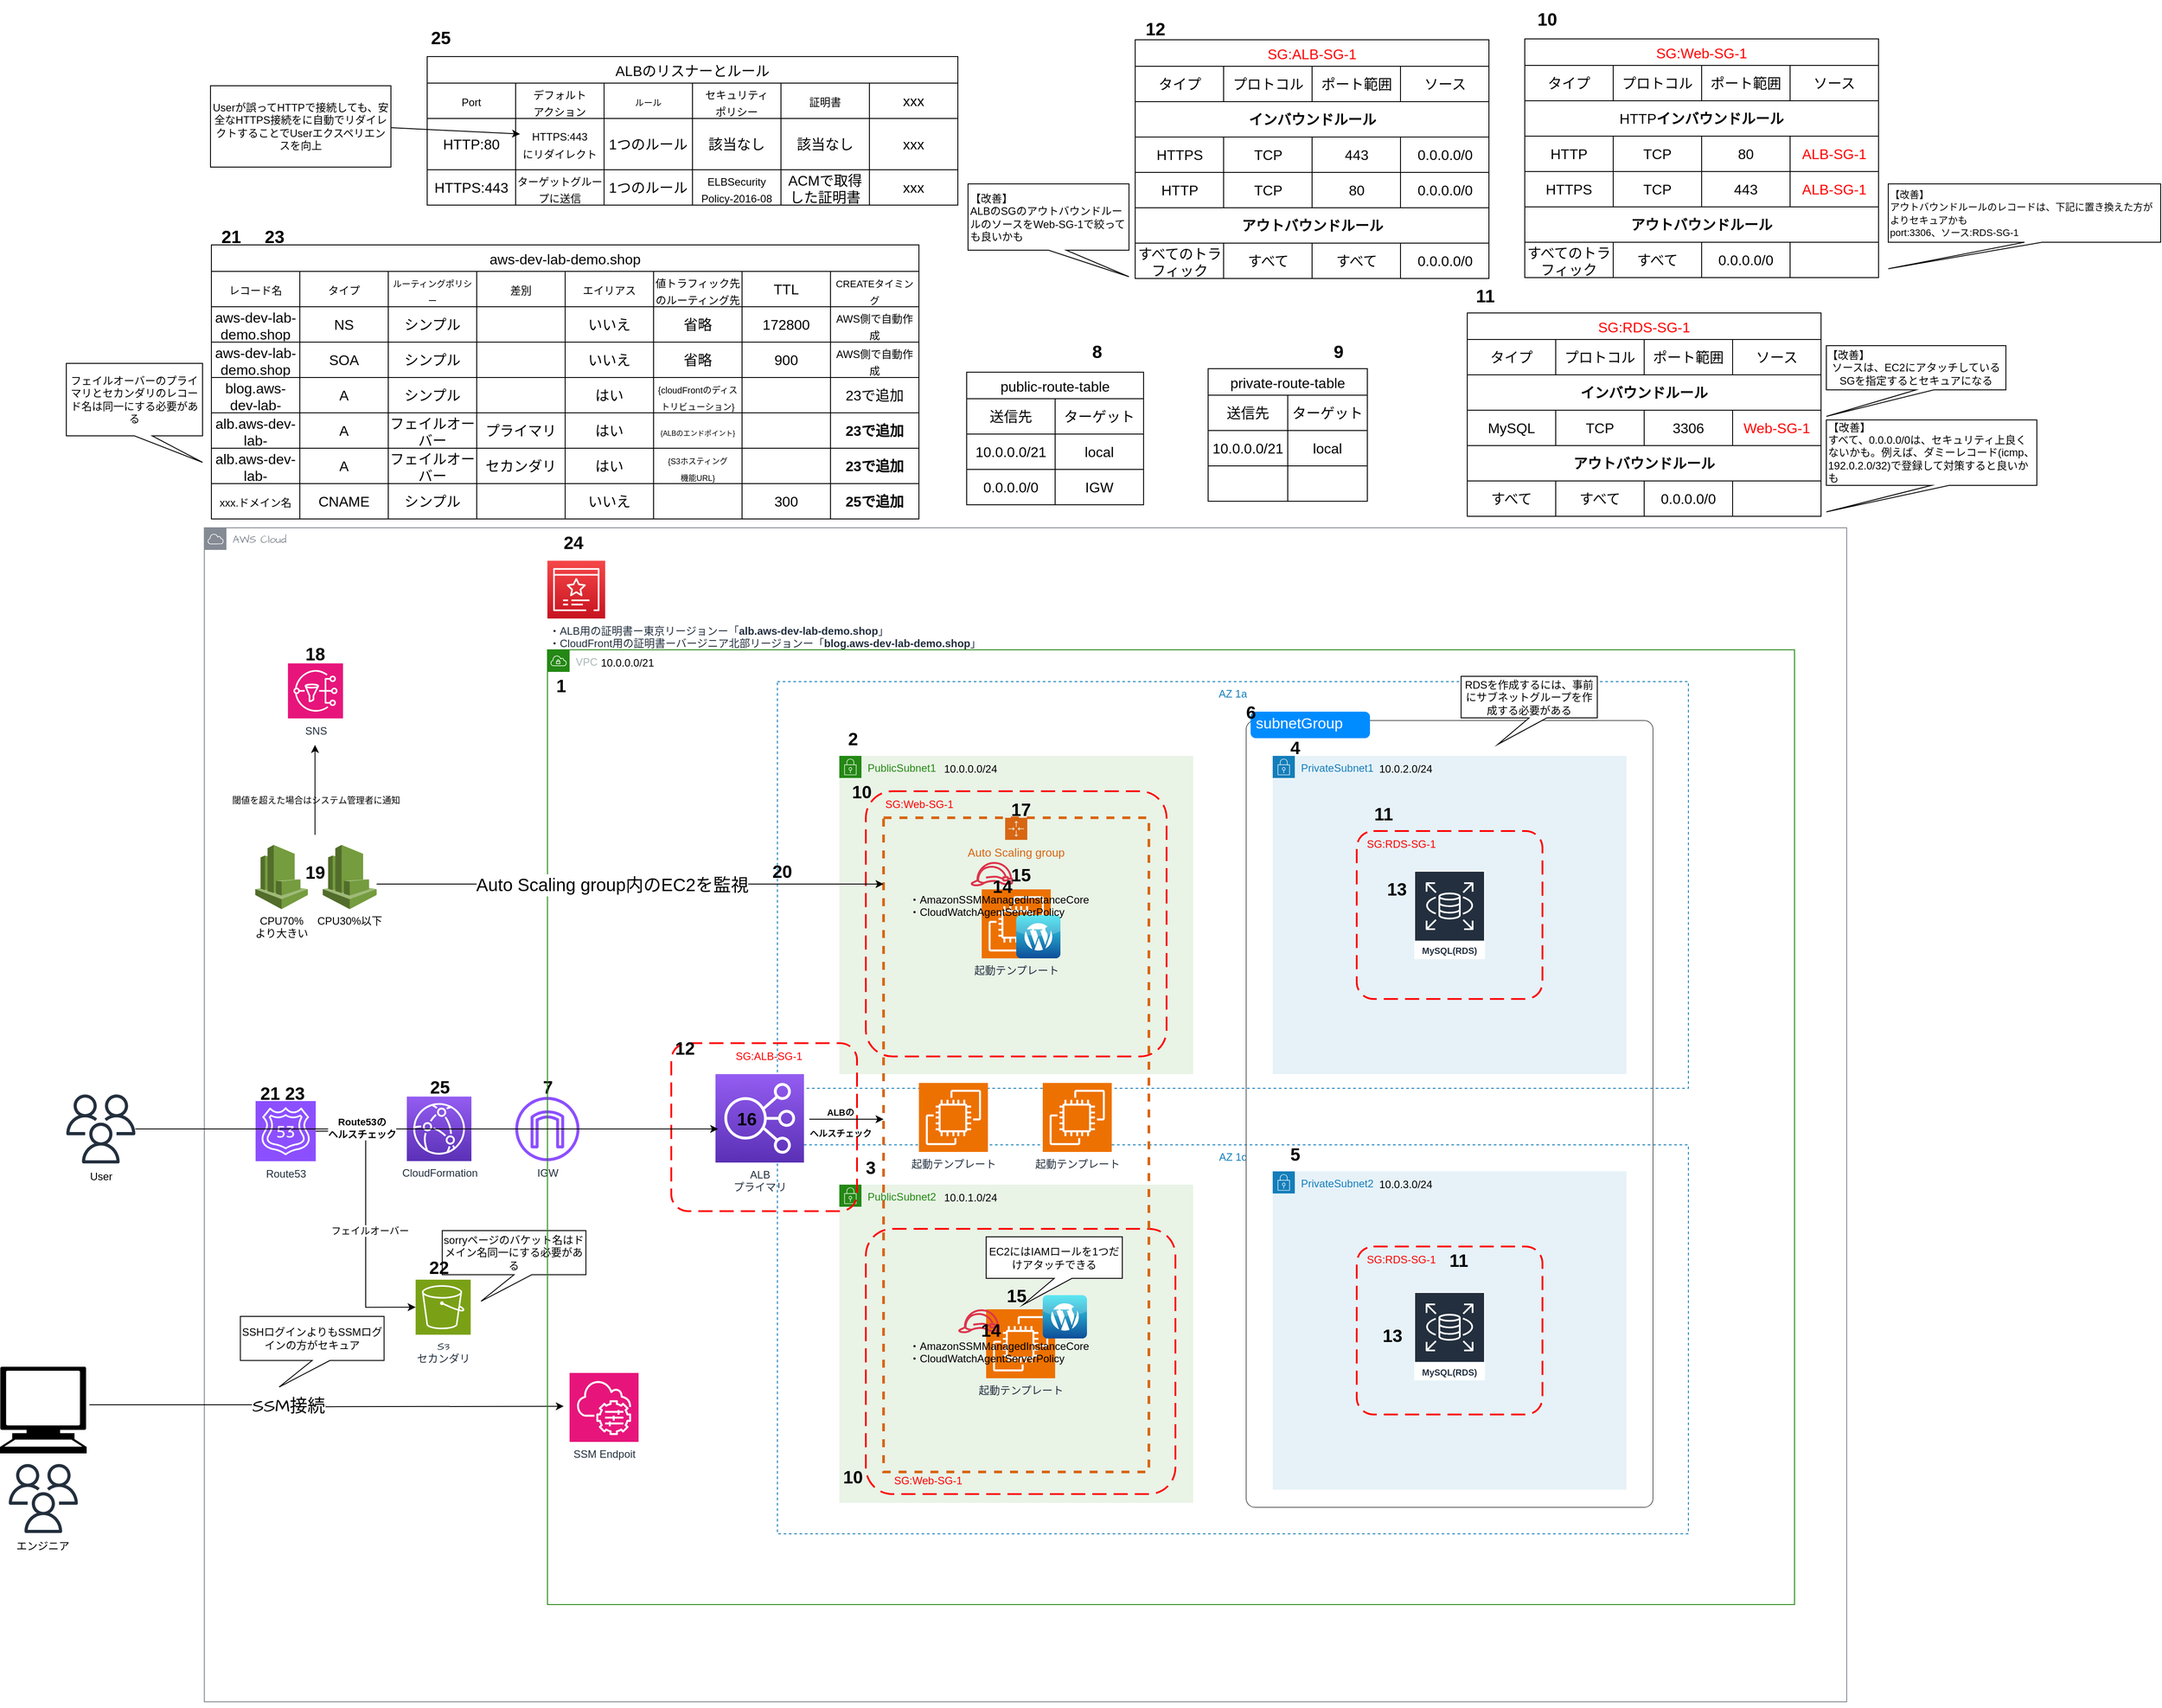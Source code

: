 <mxfile version="21.6.1" type="device">
  <diagram id="Ht1M8jgEwFfnCIfOTk4-" name="Page-1">
    <mxGraphModel dx="5206" dy="1266" grid="1" gridSize="7" guides="1" tooltips="1" connect="1" arrows="1" fold="1" page="1" pageScale="1" pageWidth="1169" pageHeight="827" math="0" shadow="0">
      <root>
        <mxCell id="0" />
        <mxCell id="1" parent="0" />
        <mxCell id="VFmoa-g2X2fQTsQ0lQN5-61" value="" style="group" parent="1" vertex="1" connectable="0">
          <mxGeometry x="-2732" y="828" width="1857" height="1328" as="geometry" />
        </mxCell>
        <mxCell id="VFmoa-g2X2fQTsQ0lQN5-2" value="AWS Cloud" style="sketch=0;outlineConnect=0;gradientColor=none;html=1;whiteSpace=wrap;fontSize=12;fontStyle=0;shape=mxgraph.aws4.group;grIcon=mxgraph.aws4.group_aws_cloud;strokeColor=#858B94;fillColor=none;verticalAlign=top;align=left;spacingLeft=30;fontColor=#858B94;dashed=0;hachureGap=4;jiggle=2;curveFitting=1;fontFamily=Architects Daughter;fontSource=https%3A%2F%2Ffonts.googleapis.com%2Fcss%3Ffamily%3DArchitects%2BDaughter;" parent="VFmoa-g2X2fQTsQ0lQN5-61" vertex="1">
          <mxGeometry x="-26" y="-6" width="1857" height="1328" as="geometry" />
        </mxCell>
        <mxCell id="J9RRddguhdsxr9tAM998-11" value="" style="group" parent="VFmoa-g2X2fQTsQ0lQN5-61" vertex="1" connectable="0">
          <mxGeometry x="31.653" y="352.75" width="137.165" height="72.625" as="geometry" />
        </mxCell>
        <mxCell id="J9RRddguhdsxr9tAM998-4" value="CPU70%&lt;br style=&quot;border-color: var(--border-color);&quot;&gt;より大きい" style="outlineConnect=0;dashed=0;verticalLabelPosition=bottom;verticalAlign=top;align=center;html=1;shape=mxgraph.aws3.cloudwatch;fillColor=#759C3E;gradientColor=none;" parent="J9RRddguhdsxr9tAM998-11" vertex="1">
          <mxGeometry width="59.411" height="72.625" as="geometry" />
        </mxCell>
        <mxCell id="J9RRddguhdsxr9tAM998-5" value="CPU30%以下" style="outlineConnect=0;dashed=0;verticalLabelPosition=bottom;verticalAlign=top;align=center;html=1;shape=mxgraph.aws3.cloudwatch;fillColor=#759C3E;gradientColor=none;" parent="J9RRddguhdsxr9tAM998-11" vertex="1">
          <mxGeometry x="76.268" width="60.896" height="72.625" as="geometry" />
        </mxCell>
        <mxCell id="VFmoa-g2X2fQTsQ0lQN5-60" value="&lt;span style=&quot;font-size: 20px;&quot;&gt;&lt;b&gt;19&lt;/b&gt;&lt;/span&gt;" style="text;html=1;align=center;verticalAlign=middle;resizable=0;points=[];autosize=1;strokeColor=none;fillColor=none;" parent="J9RRddguhdsxr9tAM998-11" vertex="1">
          <mxGeometry x="42.205" y="10.375" width="50" height="40" as="geometry" />
        </mxCell>
        <mxCell id="riyfArI8jRVZcN3oOnza-22" value="" style="group" parent="VFmoa-g2X2fQTsQ0lQN5-61" vertex="1" connectable="0">
          <mxGeometry x="67.527" y="116.2" width="83.354" height="109.975" as="geometry" />
        </mxCell>
        <mxCell id="VFmoa-g2X2fQTsQ0lQN5-56" value="" style="group" parent="riyfArI8jRVZcN3oOnza-22" vertex="1" connectable="0">
          <mxGeometry width="64.362" height="93.375" as="geometry" />
        </mxCell>
        <mxCell id="VFmoa-g2X2fQTsQ0lQN5-55" value="" style="group" parent="VFmoa-g2X2fQTsQ0lQN5-56" vertex="1" connectable="0">
          <mxGeometry x="1.055" width="63.307" height="41.5" as="geometry" />
        </mxCell>
        <mxCell id="J9RRddguhdsxr9tAM998-9" value="&lt;span style=&quot;font-size: 20px;&quot;&gt;&lt;b&gt;18&lt;/b&gt;&lt;/span&gt;" style="text;html=1;align=center;verticalAlign=middle;resizable=0;points=[];autosize=1;strokeColor=none;fillColor=none;" parent="VFmoa-g2X2fQTsQ0lQN5-55" vertex="1">
          <mxGeometry x="5.276" width="50" height="40" as="geometry" />
        </mxCell>
        <mxCell id="J9RRddguhdsxr9tAM998-1" value="SNS" style="sketch=0;points=[[0,0,0],[0.25,0,0],[0.5,0,0],[0.75,0,0],[1,0,0],[0,1,0],[0.25,1,0],[0.5,1,0],[0.75,1,0],[1,1,0],[0,0.25,0],[0,0.5,0],[0,0.75,0],[1,0.25,0],[1,0.5,0],[1,0.75,0]];outlineConnect=0;fontColor=#232F3E;fillColor=#E7157B;strokeColor=#ffffff;dashed=0;verticalLabelPosition=bottom;verticalAlign=top;align=center;html=1;fontSize=12;fontStyle=0;aspect=fixed;shape=mxgraph.aws4.resourceIcon;resIcon=mxgraph.aws4.sns;" parent="riyfArI8jRVZcN3oOnza-22" vertex="1">
          <mxGeometry x="1.055" y="31.125" width="62.25" height="62.25" as="geometry" />
        </mxCell>
        <mxCell id="riyfArI8jRVZcN3oOnza-24" style="edgeStyle=orthogonalEdgeStyle;rounded=0;orthogonalLoop=1;jettySize=auto;html=1;" parent="VFmoa-g2X2fQTsQ0lQN5-61" edge="1">
          <mxGeometry relative="1" as="geometry">
            <mxPoint x="99.181" y="341.337" as="sourcePoint" />
            <mxPoint x="99.181" y="239.662" as="targetPoint" />
          </mxGeometry>
        </mxCell>
        <mxCell id="riyfArI8jRVZcN3oOnza-25" value="&lt;font style=&quot;font-size: 10px;&quot;&gt;閾値を超えた場合はシステム管理者に通知&lt;/font&gt;" style="edgeLabel;html=1;align=center;verticalAlign=middle;resizable=0;points=[];fontSize=20;fontFamily=Architects Daughter;labelBackgroundColor=none;" parent="riyfArI8jRVZcN3oOnza-24" vertex="1" connectable="0">
          <mxGeometry x="-0.165" y="-1" relative="1" as="geometry">
            <mxPoint as="offset" />
          </mxGeometry>
        </mxCell>
        <mxCell id="pkkwUr__7v-cm5ZGfbng-4" value="" style="group" parent="VFmoa-g2X2fQTsQ0lQN5-61" vertex="1" connectable="0">
          <mxGeometry x="361.904" y="-11.262" width="66.472" height="107.9" as="geometry" />
        </mxCell>
        <mxCell id="pkkwUr__7v-cm5ZGfbng-2" value="・ALB用の証明書ー東京リージョンー「&lt;b&gt;alb.aws-dev-lab-demo.shop&lt;/b&gt;」&lt;br&gt;・CloudFront用の証明書ーバージニア北部リージョンー「&lt;b&gt;blog.aws-dev-lab-demo.shop&lt;/b&gt;」" style="sketch=0;points=[[0,0,0],[0.25,0,0],[0.5,0,0],[0.75,0,0],[1,0,0],[0,1,0],[0.25,1,0],[0.5,1,0],[0.75,1,0],[1,1,0],[0,0.25,0],[0,0.5,0],[0,0.75,0],[1,0.25,0],[1,0.5,0],[1,0.75,0]];outlineConnect=0;fontColor=#232F3E;gradientColor=#F54749;gradientDirection=north;fillColor=#C7131F;strokeColor=#ffffff;dashed=0;verticalLabelPosition=bottom;verticalAlign=top;align=left;html=1;fontSize=12;fontStyle=0;aspect=fixed;shape=mxgraph.aws4.resourceIcon;resIcon=mxgraph.aws4.certificate_manager_3;" parent="pkkwUr__7v-cm5ZGfbng-4" vertex="1">
          <mxGeometry y="42.537" width="65.362" height="65.362" as="geometry" />
        </mxCell>
        <mxCell id="pkkwUr__7v-cm5ZGfbng-3" value="&lt;span style=&quot;font-size: 20px;&quot;&gt;&lt;b&gt;24&lt;/b&gt;&lt;/span&gt;" style="text;html=1;align=center;verticalAlign=middle;resizable=0;points=[];autosize=1;strokeColor=none;fillColor=none;" parent="pkkwUr__7v-cm5ZGfbng-4" vertex="1">
          <mxGeometry x="8.441" width="42" height="42" as="geometry" />
        </mxCell>
        <mxCell id="pkkwUr__7v-cm5ZGfbng-58" value="sorryページのバケット名はドメイン名同一にする必要がある" style="shape=callout;whiteSpace=wrap;html=1;perimeter=calloutPerimeter;position2=0.27;" parent="VFmoa-g2X2fQTsQ0lQN5-61" vertex="1">
          <mxGeometry x="242.998" y="788.997" width="162.488" height="79.887" as="geometry" />
        </mxCell>
        <mxCell id="kVWfeCNtfVGO2dRMKom--8" value="S3&lt;br&gt;セカンダリ" style="sketch=0;points=[[0,0,0],[0.25,0,0],[0.5,0,0],[0.75,0,0],[1,0,0],[0,1,0],[0.25,1,0],[0.5,1,0],[0.75,1,0],[1,1,0],[0,0.25,0],[0,0.5,0],[0,0.75,0],[1,0.25,0],[1,0.5,0],[1,0.75,0]];outlineConnect=0;fontColor=#232F3E;fillColor=#7AA116;strokeColor=#ffffff;dashed=0;verticalLabelPosition=bottom;verticalAlign=top;align=center;html=1;fontSize=12;fontStyle=0;aspect=fixed;shape=mxgraph.aws4.resourceIcon;resIcon=mxgraph.aws4.s3;hachureGap=4;jiggle=2;curveFitting=1;fontFamily=Architects Daughter;fontSource=https%3A%2F%2Ffonts.googleapis.com%2Fcss%3Ffamily%3DArchitects%2BDaughter;" parent="VFmoa-g2X2fQTsQ0lQN5-61" vertex="1">
          <mxGeometry x="212.952" y="844.525" width="62.25" height="62.25" as="geometry" />
        </mxCell>
        <mxCell id="pkkwUr__7v-cm5ZGfbng-61" value="SSHログインよりもSSMログインの方がセキュア" style="shape=callout;whiteSpace=wrap;html=1;perimeter=calloutPerimeter;position2=0.27;" parent="VFmoa-g2X2fQTsQ0lQN5-61" vertex="1">
          <mxGeometry x="14.772" y="886.025" width="162.488" height="79.887" as="geometry" />
        </mxCell>
        <mxCell id="ZiQ7q6RdoCmD8hB_Plbi-26" style="edgeStyle=orthogonalEdgeStyle;rounded=0;orthogonalLoop=1;jettySize=auto;html=1;exitX=1.031;exitY=0.439;exitDx=0;exitDy=0;exitPerimeter=0;" parent="VFmoa-g2X2fQTsQ0lQN5-61" source="vTnjXQrWGi075O2zPj2b-41" edge="1">
          <mxGeometry relative="1" as="geometry">
            <mxPoint x="-34.22" y="987.7" as="sourcePoint" />
            <mxPoint x="380.44" y="987.7" as="targetPoint" />
          </mxGeometry>
        </mxCell>
        <mxCell id="riyfArI8jRVZcN3oOnza-14" value="SSM接続" style="edgeLabel;html=1;align=center;verticalAlign=middle;resizable=0;points=[];fontSize=20;fontFamily=Architects Daughter;" parent="ZiQ7q6RdoCmD8hB_Plbi-26" vertex="1" connectable="0">
          <mxGeometry x="-0.165" y="-1" relative="1" as="geometry">
            <mxPoint as="offset" />
          </mxGeometry>
        </mxCell>
        <mxCell id="kVWfeCNtfVGO2dRMKom--14" value="&lt;span style=&quot;font-size: 20px;&quot;&gt;&lt;b&gt;22&lt;/b&gt;&lt;/span&gt;" style="text;html=1;align=center;verticalAlign=middle;resizable=0;points=[];autosize=1;strokeColor=none;fillColor=none;" parent="VFmoa-g2X2fQTsQ0lQN5-61" vertex="1">
          <mxGeometry x="213.89" y="810" width="50" height="40" as="geometry" />
        </mxCell>
        <mxCell id="7mypxhY09MKgFww_N6Ls-26" value="" style="group" parent="VFmoa-g2X2fQTsQ0lQN5-61" vertex="1" connectable="0">
          <mxGeometry x="325.582" y="605.605" width="72.625" height="104.788" as="geometry" />
        </mxCell>
        <mxCell id="vTnjXQrWGi075O2zPj2b-36" value="IGW" style="sketch=0;outlineConnect=0;fontColor=#232F3E;gradientColor=none;fillColor=#8C4FFF;strokeColor=none;dashed=0;verticalLabelPosition=bottom;verticalAlign=top;align=center;html=1;fontSize=12;fontStyle=0;aspect=fixed;pointerEvents=1;shape=mxgraph.aws4.internet_gateway;" parent="7mypxhY09MKgFww_N6Ls-26" vertex="1">
          <mxGeometry y="32.163" width="72.625" height="72.625" as="geometry" />
        </mxCell>
        <mxCell id="YejeAtmr7S_kk8jsVm7m-1" value="&lt;span style=&quot;font-size: 20px;&quot;&gt;&lt;b&gt;7&lt;/b&gt;&lt;/span&gt;" style="text;html=1;align=center;verticalAlign=middle;resizable=0;points=[];autosize=1;strokeColor=none;fillColor=none;" parent="7mypxhY09MKgFww_N6Ls-26" vertex="1">
          <mxGeometry x="21.312" width="30" height="40" as="geometry" />
        </mxCell>
        <mxCell id="VFmoa-g2X2fQTsQ0lQN5-54" value="" style="group" parent="VFmoa-g2X2fQTsQ0lQN5-61" vertex="1" connectable="0">
          <mxGeometry x="23" y="612.5" width="87.0" height="103" as="geometry" />
        </mxCell>
        <mxCell id="riyfArI8jRVZcN3oOnza-1" value="" style="group" parent="VFmoa-g2X2fQTsQ0lQN5-54" vertex="1" connectable="0">
          <mxGeometry width="87.0" height="103" as="geometry" />
        </mxCell>
        <mxCell id="kVWfeCNtfVGO2dRMKom--6" value="&lt;font face=&quot;Helvetica&quot;&gt;Route53&lt;br&gt;&lt;/font&gt;" style="sketch=0;points=[[0,0,0],[0.25,0,0],[0.5,0,0],[0.75,0,0],[1,0,0],[0,1,0],[0.25,1,0],[0.5,1,0],[0.75,1,0],[1,1,0],[0,0.25,0],[0,0.5,0],[0,0.75,0],[1,0.25,0],[1,0.5,0],[1,0.75,0]];outlineConnect=0;fontColor=#232F3E;fillColor=#8C4FFF;strokeColor=#ffffff;dashed=0;verticalLabelPosition=bottom;verticalAlign=top;align=center;html=1;fontSize=12;fontStyle=0;aspect=fixed;shape=mxgraph.aws4.resourceIcon;resIcon=mxgraph.aws4.route_53;hachureGap=4;jiggle=2;curveFitting=1;fontFamily=Architects Daughter;fontSource=https%3A%2F%2Ffonts.googleapis.com%2Fcss%3Ffamily%3DArchitects%2BDaughter;" parent="riyfArI8jRVZcN3oOnza-1" vertex="1">
          <mxGeometry x="9" y="30" width="68" height="68" as="geometry" />
        </mxCell>
        <mxCell id="kVWfeCNtfVGO2dRMKom--7" value="&lt;span style=&quot;font-size: 20px;&quot;&gt;&lt;b&gt;21&lt;/b&gt;&lt;/span&gt;" style="text;html=1;align=center;verticalAlign=middle;resizable=0;points=[];autosize=1;strokeColor=none;fillColor=none;" parent="riyfArI8jRVZcN3oOnza-1" vertex="1">
          <mxGeometry width="50" height="40" as="geometry" />
        </mxCell>
        <mxCell id="kVWfeCNtfVGO2dRMKom--15" value="&lt;span style=&quot;font-size: 20px;&quot;&gt;&lt;b&gt;23&lt;/b&gt;&lt;/span&gt;" style="text;html=1;align=center;verticalAlign=middle;resizable=0;points=[];autosize=1;strokeColor=none;fillColor=none;" parent="riyfArI8jRVZcN3oOnza-1" vertex="1">
          <mxGeometry x="28" width="50" height="40" as="geometry" />
        </mxCell>
        <mxCell id="7mypxhY09MKgFww_N6Ls-30" value="" style="group" parent="VFmoa-g2X2fQTsQ0lQN5-61" vertex="1" connectable="0">
          <mxGeometry x="203" y="604.61" width="73" height="105.78" as="geometry" />
        </mxCell>
        <mxCell id="7mypxhY09MKgFww_N6Ls-25" value="CloudFormation" style="sketch=0;points=[[0,0,0],[0.25,0,0],[0.5,0,0],[0.75,0,0],[1,0,0],[0,1,0],[0.25,1,0],[0.5,1,0],[0.75,1,0],[1,1,0],[0,0.25,0],[0,0.5,0],[0,0.75,0],[1,0.25,0],[1,0.5,0],[1,0.75,0]];outlineConnect=0;fontColor=#232F3E;gradientColor=#945DF2;gradientDirection=north;fillColor=#5A30B5;strokeColor=#ffffff;dashed=0;verticalLabelPosition=bottom;verticalAlign=top;align=center;html=1;fontSize=12;fontStyle=0;aspect=fixed;shape=mxgraph.aws4.resourceIcon;resIcon=mxgraph.aws4.cloudfront;" parent="7mypxhY09MKgFww_N6Ls-30" vertex="1">
          <mxGeometry y="32.78" width="73" height="73" as="geometry" />
        </mxCell>
        <mxCell id="7mypxhY09MKgFww_N6Ls-29" value="&lt;span style=&quot;font-size: 20px;&quot;&gt;&lt;b&gt;25&lt;/b&gt;&lt;/span&gt;" style="text;html=1;align=center;verticalAlign=middle;resizable=0;points=[];autosize=1;strokeColor=none;fillColor=none;" parent="7mypxhY09MKgFww_N6Ls-30" vertex="1">
          <mxGeometry x="15.5" width="42" height="42" as="geometry" />
        </mxCell>
        <mxCell id="ZiQ7q6RdoCmD8hB_Plbi-11" value="SSM Endpoit" style="sketch=0;points=[[0,0,0],[0.25,0,0],[0.5,0,0],[0.75,0,0],[1,0,0],[0,1,0],[0.25,1,0],[0.5,1,0],[0.75,1,0],[1,1,0],[0,0.25,0],[0,0.5,0],[0,0.75,0],[1,0.25,0],[1,0.5,0],[1,0.75,0]];points=[[0,0,0],[0.25,0,0],[0.5,0,0],[0.75,0,0],[1,0,0],[0,1,0],[0.25,1,0],[0.5,1,0],[0.75,1,0],[1,1,0],[0,0.25,0],[0,0.5,0],[0,0.75,0],[1,0.25,0],[1,0.5,0],[1,0.75,0]];outlineConnect=0;fontColor=#232F3E;fillColor=#E7157B;strokeColor=#ffffff;dashed=0;verticalLabelPosition=bottom;verticalAlign=top;align=center;html=1;fontSize=12;fontStyle=0;aspect=fixed;shape=mxgraph.aws4.resourceIcon;resIcon=mxgraph.aws4.systems_manager;" parent="VFmoa-g2X2fQTsQ0lQN5-61" vertex="1">
          <mxGeometry x="387" y="950" width="78" height="78" as="geometry" />
        </mxCell>
        <mxCell id="7mypxhY09MKgFww_N6Ls-32" style="edgeStyle=orthogonalEdgeStyle;rounded=0;orthogonalLoop=1;jettySize=auto;html=1;entryX=0;entryY=0.5;entryDx=0;entryDy=0;entryPerimeter=0;" parent="VFmoa-g2X2fQTsQ0lQN5-61" source="kVWfeCNtfVGO2dRMKom--6" target="kVWfeCNtfVGO2dRMKom--8" edge="1">
          <mxGeometry relative="1" as="geometry" />
        </mxCell>
        <mxCell id="7mypxhY09MKgFww_N6Ls-33" value="フェイルオーバー" style="edgeLabel;html=1;align=center;verticalAlign=middle;resizable=0;points=[];" parent="7mypxhY09MKgFww_N6Ls-32" vertex="1" connectable="0">
          <mxGeometry x="0.083" y="4" relative="1" as="geometry">
            <mxPoint as="offset" />
          </mxGeometry>
        </mxCell>
        <mxCell id="vTnjXQrWGi075O2zPj2b-40" value="VPC" style="points=[[0,0],[0.25,0],[0.5,0],[0.75,0],[1,0],[1,0.25],[1,0.5],[1,0.75],[1,1],[0.75,1],[0.5,1],[0.25,1],[0,1],[0,0.75],[0,0.5],[0,0.25]];outlineConnect=0;gradientColor=none;html=1;whiteSpace=wrap;fontSize=12;fontStyle=0;container=1;pointerEvents=0;collapsible=0;recursiveResize=0;shape=mxgraph.aws4.group;grIcon=mxgraph.aws4.group_vpc;strokeColor=#248814;fillColor=none;verticalAlign=top;align=left;spacingLeft=30;fontColor=#AAB7B8;dashed=0;" parent="1" vertex="1">
          <mxGeometry x="-2370" y="960" width="1410" height="1080" as="geometry" />
        </mxCell>
        <mxCell id="vTnjXQrWGi075O2zPj2b-39" value="AZ 1c" style="fillColor=none;strokeColor=#147EBA;dashed=1;verticalAlign=top;fontStyle=0;fontColor=#147EBA;whiteSpace=wrap;html=1;" parent="vTnjXQrWGi075O2zPj2b-40" vertex="1">
          <mxGeometry x="260" y="560" width="1030" height="440" as="geometry" />
        </mxCell>
        <mxCell id="vTnjXQrWGi075O2zPj2b-87" value="PublicSubnet2" style="points=[[0,0],[0.25,0],[0.5,0],[0.75,0],[1,0],[1,0.25],[1,0.5],[1,0.75],[1,1],[0.75,1],[0.5,1],[0.25,1],[0,1],[0,0.75],[0,0.5],[0,0.25]];outlineConnect=0;gradientColor=none;html=1;whiteSpace=wrap;fontSize=12;fontStyle=0;container=1;pointerEvents=0;collapsible=0;recursiveResize=0;shape=mxgraph.aws4.group;grIcon=mxgraph.aws4.group_security_group;grStroke=0;strokeColor=#248814;fillColor=#E9F3E6;verticalAlign=top;align=left;spacingLeft=30;fontColor=#248814;dashed=0;" parent="vTnjXQrWGi075O2zPj2b-40" vertex="1">
          <mxGeometry x="330" y="605" width="400" height="360" as="geometry" />
        </mxCell>
        <mxCell id="vTnjXQrWGi075O2zPj2b-88" value="10.0.1.0/24" style="text;html=1;align=center;verticalAlign=middle;resizable=0;points=[];autosize=1;strokeColor=none;fillColor=none;" parent="vTnjXQrWGi075O2zPj2b-87" vertex="1">
          <mxGeometry x="108" width="80" height="30" as="geometry" />
        </mxCell>
        <mxCell id="YejeAtmr7S_kk8jsVm7m-37" value="" style="rounded=1;arcSize=10;dashed=1;strokeColor=#ff0000;fillColor=none;gradientColor=none;dashPattern=8 4;strokeWidth=2;" parent="vTnjXQrWGi075O2zPj2b-87" vertex="1">
          <mxGeometry x="30" y="50" width="350" height="300" as="geometry" />
        </mxCell>
        <mxCell id="YejeAtmr7S_kk8jsVm7m-38" value="&lt;font color=&quot;#ff0000&quot;&gt;SG:Web-SG-1&lt;/font&gt;" style="text;html=1;align=center;verticalAlign=middle;resizable=0;points=[];autosize=1;strokeColor=none;fillColor=none;" parent="vTnjXQrWGi075O2zPj2b-87" vertex="1">
          <mxGeometry x="50" y="320" width="100" height="30" as="geometry" />
        </mxCell>
        <mxCell id="YejeAtmr7S_kk8jsVm7m-40" value="起動テンプレート" style="sketch=0;points=[[0,0,0],[0.25,0,0],[0.5,0,0],[0.75,0,0],[1,0,0],[0,1,0],[0.25,1,0],[0.5,1,0],[0.75,1,0],[1,1,0],[0,0.25,0],[0,0.5,0],[0,0.75,0],[1,0.25,0],[1,0.5,0],[1,0.75,0]];outlineConnect=0;fontColor=#232F3E;fillColor=#ED7100;strokeColor=#ffffff;dashed=0;verticalLabelPosition=bottom;verticalAlign=top;align=center;html=1;fontSize=12;fontStyle=0;aspect=fixed;shape=mxgraph.aws4.resourceIcon;resIcon=mxgraph.aws4.ec2;" parent="vTnjXQrWGi075O2zPj2b-87" vertex="1">
          <mxGeometry x="166" y="141" width="78" height="78" as="geometry" />
        </mxCell>
        <mxCell id="ZiQ7q6RdoCmD8hB_Plbi-19" value="" style="group" parent="vTnjXQrWGi075O2zPj2b-87" vertex="1" connectable="0">
          <mxGeometry x="77" y="141" width="210" height="54" as="geometry" />
        </mxCell>
        <mxCell id="ZiQ7q6RdoCmD8hB_Plbi-20" value="" style="sketch=0;outlineConnect=0;fontColor=#232F3E;gradientColor=none;fillColor=#DD344C;strokeColor=none;dashed=0;verticalLabelPosition=bottom;verticalAlign=top;align=center;html=1;fontSize=12;fontStyle=0;aspect=fixed;pointerEvents=1;shape=mxgraph.aws4.role;" parent="ZiQ7q6RdoCmD8hB_Plbi-19" vertex="1">
          <mxGeometry x="57.004" width="47.864" height="27.0" as="geometry" />
        </mxCell>
        <mxCell id="ZiQ7q6RdoCmD8hB_Plbi-21" value="・AmazonSSMManagedInstanceCore&#xa;・CloudWatchAgentServerPolicy" style="text;whiteSpace=wrap;" parent="ZiQ7q6RdoCmD8hB_Plbi-19" vertex="1">
          <mxGeometry y="28.286" width="210" height="25.714" as="geometry" />
        </mxCell>
        <mxCell id="Y93FKO15v0cB7SbNKrHg-14" value="&lt;span style=&quot;font-size: 20px;&quot;&gt;&lt;b&gt;14&lt;/b&gt;&lt;/span&gt;" style="text;html=1;align=center;verticalAlign=middle;resizable=0;points=[];autosize=1;strokeColor=none;fillColor=none;" parent="ZiQ7q6RdoCmD8hB_Plbi-19" vertex="1">
          <mxGeometry x="69.23" y="2.571" width="50" height="40" as="geometry" />
        </mxCell>
        <mxCell id="YejeAtmr7S_kk8jsVm7m-41" value="" style="dashed=0;outlineConnect=0;html=1;align=center;labelPosition=center;verticalLabelPosition=bottom;verticalAlign=top;shape=mxgraph.webicons.wordpress;fillColor=#35E2EE;gradientColor=#0E4D99" parent="vTnjXQrWGi075O2zPj2b-87" vertex="1">
          <mxGeometry x="230" y="125" width="50" height="49" as="geometry" />
        </mxCell>
        <mxCell id="YejeAtmr7S_kk8jsVm7m-39" value="&lt;span style=&quot;font-size: 20px;&quot;&gt;&lt;b&gt;10&lt;/b&gt;&lt;/span&gt;" style="text;html=1;align=center;verticalAlign=middle;resizable=0;points=[];autosize=1;strokeColor=none;fillColor=none;" parent="vTnjXQrWGi075O2zPj2b-87" vertex="1">
          <mxGeometry x="-10" y="310" width="50" height="40" as="geometry" />
        </mxCell>
        <mxCell id="pkkwUr__7v-cm5ZGfbng-59" value="EC2にはIAMロールを1つだけアタッチできる" style="shape=callout;whiteSpace=wrap;html=1;perimeter=calloutPerimeter;position2=0.27;" parent="vTnjXQrWGi075O2zPj2b-87" vertex="1">
          <mxGeometry x="166" y="59" width="154" height="77" as="geometry" />
        </mxCell>
        <mxCell id="vTnjXQrWGi075O2zPj2b-90" value="" style="shape=mxgraph.mockup.containers.marginRect;rectMarginTop=10;strokeColor=#666666;strokeWidth=1;dashed=0;rounded=1;arcSize=5;recursiveResize=0;html=1;whiteSpace=wrap;fillColor=none;" parent="vTnjXQrWGi075O2zPj2b-40" vertex="1">
          <mxGeometry x="790" y="70" width="460" height="900" as="geometry" />
        </mxCell>
        <mxCell id="vTnjXQrWGi075O2zPj2b-91" value="subnetGroup" style="shape=rect;strokeColor=none;fillColor=#008cff;strokeWidth=1;dashed=0;rounded=1;arcSize=20;fontColor=#ffffff;fontSize=17;spacing=2;spacingTop=-2;align=left;autosize=1;spacingLeft=4;resizeWidth=0;resizeHeight=0;perimeter=none;html=1;whiteSpace=wrap;" parent="vTnjXQrWGi075O2zPj2b-90" vertex="1">
          <mxGeometry x="5" width="135" height="30" as="geometry" />
        </mxCell>
        <mxCell id="d03zRdldUPs4wF0QZEyh-10" value="&lt;span style=&quot;font-size: 20px;&quot;&gt;&lt;b&gt;5&lt;/b&gt;&lt;/span&gt;" style="text;html=1;align=center;verticalAlign=middle;resizable=0;points=[];autosize=1;strokeColor=none;fillColor=none;" parent="vTnjXQrWGi075O2zPj2b-90" vertex="1">
          <mxGeometry x="40" y="480" width="30" height="40" as="geometry" />
        </mxCell>
        <mxCell id="vTnjXQrWGi075O2zPj2b-86" value="PrivateSubnet2" style="points=[[0,0],[0.25,0],[0.5,0],[0.75,0],[1,0],[1,0.25],[1,0.5],[1,0.75],[1,1],[0.75,1],[0.5,1],[0.25,1],[0,1],[0,0.75],[0,0.5],[0,0.25]];outlineConnect=0;gradientColor=none;html=1;whiteSpace=wrap;fontSize=12;fontStyle=0;container=1;pointerEvents=0;collapsible=0;recursiveResize=0;shape=mxgraph.aws4.group;grIcon=mxgraph.aws4.group_security_group;grStroke=0;strokeColor=#147EBA;fillColor=#E6F2F8;verticalAlign=top;align=left;spacingLeft=30;fontColor=#147EBA;dashed=0;" parent="vTnjXQrWGi075O2zPj2b-90" vertex="1">
          <mxGeometry x="30" y="520" width="400" height="360" as="geometry" />
        </mxCell>
        <mxCell id="YejeAtmr7S_kk8jsVm7m-46" value="" style="rounded=1;arcSize=10;dashed=1;strokeColor=#ff0000;fillColor=none;gradientColor=none;dashPattern=8 4;strokeWidth=2;" parent="vTnjXQrWGi075O2zPj2b-86" vertex="1">
          <mxGeometry x="95" y="85" width="210" height="190" as="geometry" />
        </mxCell>
        <mxCell id="YejeAtmr7S_kk8jsVm7m-47" value="MySQL(RDS)" style="sketch=0;outlineConnect=0;fontColor=#232F3E;gradientColor=none;strokeColor=#ffffff;fillColor=#232F3E;dashed=0;verticalLabelPosition=middle;verticalAlign=bottom;align=center;html=1;whiteSpace=wrap;fontSize=10;fontStyle=1;spacing=3;shape=mxgraph.aws4.productIcon;prIcon=mxgraph.aws4.rds;" parent="vTnjXQrWGi075O2zPj2b-86" vertex="1">
          <mxGeometry x="160" y="136.5" width="80" height="100" as="geometry" />
        </mxCell>
        <mxCell id="YejeAtmr7S_kk8jsVm7m-48" value="&lt;font color=&quot;#ff0000&quot;&gt;SG:RDS-SG-1&lt;/font&gt;" style="text;html=1;align=center;verticalAlign=middle;resizable=0;points=[];autosize=1;strokeColor=none;fillColor=none;" parent="vTnjXQrWGi075O2zPj2b-86" vertex="1">
          <mxGeometry x="95" y="85" width="100" height="30" as="geometry" />
        </mxCell>
        <mxCell id="Y93FKO15v0cB7SbNKrHg-12" value="&lt;span style=&quot;font-size: 20px;&quot;&gt;&lt;b&gt;13&lt;/b&gt;&lt;/span&gt;" style="text;html=1;align=center;verticalAlign=middle;resizable=0;points=[];autosize=1;strokeColor=none;fillColor=none;" parent="vTnjXQrWGi075O2zPj2b-86" vertex="1">
          <mxGeometry x="110" y="165" width="50" height="40" as="geometry" />
        </mxCell>
        <mxCell id="Y93FKO15v0cB7SbNKrHg-11" value="&lt;span style=&quot;font-size: 20px;&quot;&gt;&lt;b&gt;11&lt;/b&gt;&lt;/span&gt;" style="text;html=1;align=center;verticalAlign=middle;resizable=0;points=[];autosize=1;strokeColor=none;fillColor=none;" parent="vTnjXQrWGi075O2zPj2b-86" vertex="1">
          <mxGeometry x="190" y="80" width="40" height="40" as="geometry" />
        </mxCell>
        <mxCell id="vTnjXQrWGi075O2zPj2b-89" value="10.0.3.0/24" style="text;html=1;align=center;verticalAlign=middle;resizable=0;points=[];autosize=1;strokeColor=none;fillColor=none;" parent="vTnjXQrWGi075O2zPj2b-90" vertex="1">
          <mxGeometry x="140" y="520" width="80" height="30" as="geometry" />
        </mxCell>
        <mxCell id="vTnjXQrWGi075O2zPj2b-38" value="AZ 1a" style="fillColor=none;strokeColor=#147EBA;dashed=1;verticalAlign=top;fontStyle=0;fontColor=#147EBA;whiteSpace=wrap;html=1;" parent="vTnjXQrWGi075O2zPj2b-40" vertex="1">
          <mxGeometry x="260" y="36" width="1030" height="460" as="geometry" />
        </mxCell>
        <mxCell id="vTnjXQrWGi075O2zPj2b-42" value="10.0.0.0/21" style="text;html=1;align=center;verticalAlign=middle;resizable=0;points=[];autosize=1;strokeColor=none;fillColor=none;" parent="vTnjXQrWGi075O2zPj2b-40" vertex="1">
          <mxGeometry x="50" width="80" height="30" as="geometry" />
        </mxCell>
        <mxCell id="vTnjXQrWGi075O2zPj2b-43" value="PublicSubnet1" style="points=[[0,0],[0.25,0],[0.5,0],[0.75,0],[1,0],[1,0.25],[1,0.5],[1,0.75],[1,1],[0.75,1],[0.5,1],[0.25,1],[0,1],[0,0.75],[0,0.5],[0,0.25]];outlineConnect=0;gradientColor=none;html=1;whiteSpace=wrap;fontSize=12;fontStyle=0;container=1;pointerEvents=0;collapsible=0;recursiveResize=0;shape=mxgraph.aws4.group;grIcon=mxgraph.aws4.group_security_group;grStroke=0;strokeColor=#248814;fillColor=#E9F3E6;verticalAlign=top;align=left;spacingLeft=30;fontColor=#248814;dashed=0;" parent="vTnjXQrWGi075O2zPj2b-40" vertex="1">
          <mxGeometry x="330" y="120" width="400" height="360" as="geometry" />
        </mxCell>
        <mxCell id="vTnjXQrWGi075O2zPj2b-44" value="10.0.0.0/24" style="text;html=1;align=center;verticalAlign=middle;resizable=0;points=[];autosize=1;strokeColor=none;fillColor=none;" parent="vTnjXQrWGi075O2zPj2b-43" vertex="1">
          <mxGeometry x="108" width="80" height="30" as="geometry" />
        </mxCell>
        <mxCell id="vTnjXQrWGi075O2zPj2b-5" value="" style="rounded=1;arcSize=10;dashed=1;strokeColor=#ff0000;fillColor=none;gradientColor=none;dashPattern=8 4;strokeWidth=2;" parent="vTnjXQrWGi075O2zPj2b-43" vertex="1">
          <mxGeometry x="30" y="40" width="340" height="300" as="geometry" />
        </mxCell>
        <mxCell id="vTnjXQrWGi075O2zPj2b-2" value="起動テンプレート" style="sketch=0;points=[[0,0,0],[0.25,0,0],[0.5,0,0],[0.75,0,0],[1,0,0],[0,1,0],[0.25,1,0],[0.5,1,0],[0.75,1,0],[1,1,0],[0,0.25,0],[0,0.5,0],[0,0.75,0],[1,0.25,0],[1,0.5,0],[1,0.75,0]];outlineConnect=0;fontColor=#232F3E;fillColor=#ED7100;strokeColor=#ffffff;dashed=0;verticalLabelPosition=bottom;verticalAlign=top;align=center;html=1;fontSize=12;fontStyle=0;aspect=fixed;shape=mxgraph.aws4.resourceIcon;resIcon=mxgraph.aws4.ec2;" parent="vTnjXQrWGi075O2zPj2b-43" vertex="1">
          <mxGeometry x="161" y="151" width="78" height="78" as="geometry" />
        </mxCell>
        <mxCell id="vTnjXQrWGi075O2zPj2b-10" value="&lt;font color=&quot;#ff0000&quot;&gt;SG:Web-SG-1&lt;/font&gt;" style="text;html=1;align=center;verticalAlign=middle;resizable=0;points=[];autosize=1;strokeColor=none;fillColor=none;" parent="vTnjXQrWGi075O2zPj2b-43" vertex="1">
          <mxGeometry x="40.0" y="40" width="100" height="30" as="geometry" />
        </mxCell>
        <mxCell id="Y93FKO15v0cB7SbNKrHg-47" value="&lt;span style=&quot;font-size: 20px;&quot;&gt;&lt;b&gt;17&lt;/b&gt;&lt;/span&gt;" style="text;html=1;align=center;verticalAlign=middle;resizable=0;points=[];autosize=1;strokeColor=none;fillColor=none;" parent="vTnjXQrWGi075O2zPj2b-43" vertex="1">
          <mxGeometry x="180" y="40" width="50" height="40" as="geometry" />
        </mxCell>
        <mxCell id="vTnjXQrWGi075O2zPj2b-8" value="" style="dashed=0;outlineConnect=0;html=1;align=center;labelPosition=center;verticalLabelPosition=bottom;verticalAlign=top;shape=mxgraph.webicons.wordpress;fillColor=#35E2EE;gradientColor=#0E4D99" parent="vTnjXQrWGi075O2zPj2b-43" vertex="1">
          <mxGeometry x="200" y="180" width="50" height="49" as="geometry" />
        </mxCell>
        <mxCell id="ZiQ7q6RdoCmD8hB_Plbi-16" value="" style="group" parent="vTnjXQrWGi075O2zPj2b-43" vertex="1" connectable="0">
          <mxGeometry x="96.5" y="120" width="190" height="55" as="geometry" />
        </mxCell>
        <mxCell id="ZiQ7q6RdoCmD8hB_Plbi-12" value="" style="sketch=0;outlineConnect=0;fontColor=#232F3E;gradientColor=none;fillColor=#DD344C;strokeColor=none;dashed=0;verticalLabelPosition=bottom;verticalAlign=top;align=center;html=1;fontSize=12;fontStyle=0;aspect=fixed;pointerEvents=1;shape=mxgraph.aws4.role;" parent="ZiQ7q6RdoCmD8hB_Plbi-16" vertex="1">
          <mxGeometry x="51.575" width="48.75" height="27.5" as="geometry" />
        </mxCell>
        <mxCell id="ZiQ7q6RdoCmD8hB_Plbi-14" value="・AmazonSSMManagedInstanceCore&#xa;・CloudWatchAgentServerPolicy" style="text;whiteSpace=wrap;" parent="ZiQ7q6RdoCmD8hB_Plbi-16" vertex="1">
          <mxGeometry x="-20" y="28.81" width="210" height="26.19" as="geometry" />
        </mxCell>
        <mxCell id="Y93FKO15v0cB7SbNKrHg-13" value="&lt;b style=&quot;border-color: var(--border-color); font-size: 20px;&quot;&gt;14&lt;/b&gt;" style="text;html=1;align=center;verticalAlign=middle;resizable=0;points=[];autosize=1;strokeColor=none;fillColor=none;" parent="ZiQ7q6RdoCmD8hB_Plbi-16" vertex="1">
          <mxGeometry x="62.637" y="6.548" width="50" height="40" as="geometry" />
        </mxCell>
        <mxCell id="Y93FKO15v0cB7SbNKrHg-30" value="&lt;span style=&quot;font-size: 20px;&quot;&gt;&lt;b&gt;15&lt;/b&gt;&lt;/span&gt;" style="text;html=1;align=center;verticalAlign=middle;resizable=0;points=[];autosize=1;strokeColor=none;fillColor=none;" parent="ZiQ7q6RdoCmD8hB_Plbi-16" vertex="1">
          <mxGeometry x="83.5" y="-6.25" width="50" height="40" as="geometry" />
        </mxCell>
        <mxCell id="vTnjXQrWGi075O2zPj2b-47" value="PrivateSubnet1" style="points=[[0,0],[0.25,0],[0.5,0],[0.75,0],[1,0],[1,0.25],[1,0.5],[1,0.75],[1,1],[0.75,1],[0.5,1],[0.25,1],[0,1],[0,0.75],[0,0.5],[0,0.25]];outlineConnect=0;gradientColor=none;html=1;whiteSpace=wrap;fontSize=12;fontStyle=0;container=1;pointerEvents=0;collapsible=0;recursiveResize=0;shape=mxgraph.aws4.group;grIcon=mxgraph.aws4.group_security_group;grStroke=0;strokeColor=#147EBA;fillColor=#E6F2F8;verticalAlign=top;align=left;spacingLeft=30;fontColor=#147EBA;dashed=0;" parent="vTnjXQrWGi075O2zPj2b-40" vertex="1">
          <mxGeometry x="820" y="120" width="400" height="360" as="geometry" />
        </mxCell>
        <mxCell id="vTnjXQrWGi075O2zPj2b-48" value="10.0.2.0/24" style="text;html=1;align=center;verticalAlign=middle;resizable=0;points=[];autosize=1;strokeColor=none;fillColor=none;" parent="vTnjXQrWGi075O2zPj2b-47" vertex="1">
          <mxGeometry x="110" width="80" height="30" as="geometry" />
        </mxCell>
        <mxCell id="vTnjXQrWGi075O2zPj2b-4" value="" style="rounded=1;arcSize=10;dashed=1;strokeColor=#ff0000;fillColor=none;gradientColor=none;dashPattern=8 4;strokeWidth=2;" parent="vTnjXQrWGi075O2zPj2b-47" vertex="1">
          <mxGeometry x="95" y="85" width="210" height="190" as="geometry" />
        </mxCell>
        <mxCell id="vTnjXQrWGi075O2zPj2b-11" value="&lt;font color=&quot;#ff0000&quot;&gt;SG:RDS-SG-1&lt;/font&gt;" style="text;html=1;align=center;verticalAlign=middle;resizable=0;points=[];autosize=1;strokeColor=none;fillColor=none;" parent="vTnjXQrWGi075O2zPj2b-47" vertex="1">
          <mxGeometry x="95" y="85" width="100" height="30" as="geometry" />
        </mxCell>
        <mxCell id="vTnjXQrWGi075O2zPj2b-3" value="MySQL(RDS)" style="sketch=0;outlineConnect=0;fontColor=#232F3E;gradientColor=none;strokeColor=#ffffff;fillColor=#232F3E;dashed=0;verticalLabelPosition=middle;verticalAlign=bottom;align=center;html=1;whiteSpace=wrap;fontSize=10;fontStyle=1;spacing=3;shape=mxgraph.aws4.productIcon;prIcon=mxgraph.aws4.rds;" parent="vTnjXQrWGi075O2zPj2b-47" vertex="1">
          <mxGeometry x="160" y="130" width="80" height="100" as="geometry" />
        </mxCell>
        <mxCell id="Y93FKO15v0cB7SbNKrHg-3" value="&lt;span style=&quot;font-size: 20px;&quot;&gt;&lt;b&gt;11&lt;/b&gt;&lt;/span&gt;" style="text;html=1;align=center;verticalAlign=middle;resizable=0;points=[];autosize=1;strokeColor=none;fillColor=none;" parent="vTnjXQrWGi075O2zPj2b-47" vertex="1">
          <mxGeometry x="105" y="45" width="40" height="40" as="geometry" />
        </mxCell>
        <mxCell id="Y93FKO15v0cB7SbNKrHg-9" value="&lt;span style=&quot;font-size: 20px;&quot;&gt;&lt;b&gt;13&lt;/b&gt;&lt;/span&gt;" style="text;html=1;align=center;verticalAlign=middle;resizable=0;points=[];autosize=1;strokeColor=none;fillColor=none;" parent="vTnjXQrWGi075O2zPj2b-47" vertex="1">
          <mxGeometry x="115" y="130" width="50" height="40" as="geometry" />
        </mxCell>
        <mxCell id="ZOmt6LfAqQcuGZeTLf46-1" value="" style="rounded=1;arcSize=10;dashed=1;strokeColor=#ff0000;fillColor=none;gradientColor=none;dashPattern=8 4;strokeWidth=2;" parent="vTnjXQrWGi075O2zPj2b-40" vertex="1">
          <mxGeometry x="140" y="445" width="210" height="190" as="geometry" />
        </mxCell>
        <mxCell id="d03zRdldUPs4wF0QZEyh-1" value="&lt;font style=&quot;font-size: 20px;&quot;&gt;&lt;b&gt;1&lt;/b&gt;&lt;/font&gt;" style="text;html=1;align=center;verticalAlign=middle;resizable=0;points=[];autosize=1;strokeColor=none;fillColor=none;" parent="vTnjXQrWGi075O2zPj2b-40" vertex="1">
          <mxGeometry y="20" width="30" height="40" as="geometry" />
        </mxCell>
        <mxCell id="d03zRdldUPs4wF0QZEyh-8" value="&lt;span style=&quot;font-size: 20px;&quot;&gt;&lt;b&gt;2&lt;/b&gt;&lt;/span&gt;" style="text;html=1;align=center;verticalAlign=middle;resizable=0;points=[];autosize=1;strokeColor=none;fillColor=none;" parent="vTnjXQrWGi075O2zPj2b-40" vertex="1">
          <mxGeometry x="330" y="80" width="30" height="40" as="geometry" />
        </mxCell>
        <mxCell id="d03zRdldUPs4wF0QZEyh-11" value="&lt;span style=&quot;font-size: 20px;&quot;&gt;&lt;b&gt;4&lt;/b&gt;&lt;/span&gt;" style="text;html=1;align=center;verticalAlign=middle;resizable=0;points=[];autosize=1;strokeColor=none;fillColor=none;" parent="vTnjXQrWGi075O2zPj2b-40" vertex="1">
          <mxGeometry x="830" y="90" width="30" height="40" as="geometry" />
        </mxCell>
        <mxCell id="YejeAtmr7S_kk8jsVm7m-5" value="&lt;span style=&quot;font-size: 20px;&quot;&gt;&lt;b&gt;10&lt;/b&gt;&lt;/span&gt;" style="text;html=1;align=center;verticalAlign=middle;resizable=0;points=[];autosize=1;strokeColor=none;fillColor=none;" parent="vTnjXQrWGi075O2zPj2b-40" vertex="1">
          <mxGeometry x="330" y="140" width="50" height="40" as="geometry" />
        </mxCell>
        <mxCell id="YejeAtmr7S_kk8jsVm7m-7" value="&lt;span style=&quot;font-size: 20px;&quot;&gt;&lt;b&gt;6&lt;/b&gt;&lt;/span&gt;" style="text;html=1;align=center;verticalAlign=middle;resizable=0;points=[];autosize=1;strokeColor=none;fillColor=none;" parent="vTnjXQrWGi075O2zPj2b-40" vertex="1">
          <mxGeometry x="780" y="50" width="30" height="40" as="geometry" />
        </mxCell>
        <mxCell id="YejeAtmr7S_kk8jsVm7m-44" value="ALB&lt;br&gt;プライマリ" style="sketch=0;points=[[0,0,0],[0.25,0,0],[0.5,0,0],[0.75,0,0],[1,0,0],[0,1,0],[0.25,1,0],[0.5,1,0],[0.75,1,0],[1,1,0],[0,0.25,0],[0,0.5,0],[0,0.75,0],[1,0.25,0],[1,0.5,0],[1,0.75,0]];outlineConnect=0;fontColor=#232F3E;gradientColor=#945DF2;gradientDirection=north;fillColor=#5A30B5;strokeColor=#ffffff;dashed=0;verticalLabelPosition=bottom;verticalAlign=top;align=center;html=1;fontSize=12;fontStyle=0;aspect=fixed;shape=mxgraph.aws4.resourceIcon;resIcon=mxgraph.aws4.elastic_load_balancing;" parent="vTnjXQrWGi075O2zPj2b-40" vertex="1">
          <mxGeometry x="190" y="480" width="100" height="100" as="geometry" />
        </mxCell>
        <mxCell id="ZOmt6LfAqQcuGZeTLf46-2" value="&lt;font color=&quot;#ff0000&quot;&gt;SG:ALB-SG-1&lt;/font&gt;" style="text;html=1;align=center;verticalAlign=middle;resizable=0;points=[];autosize=1;strokeColor=none;fillColor=none;" parent="vTnjXQrWGi075O2zPj2b-40" vertex="1">
          <mxGeometry x="200" y="445" width="100" height="30" as="geometry" />
        </mxCell>
        <mxCell id="Y93FKO15v0cB7SbNKrHg-8" value="&lt;span style=&quot;font-size: 20px;&quot;&gt;&lt;b&gt;12&lt;/b&gt;&lt;/span&gt;" style="text;html=1;align=center;verticalAlign=middle;resizable=0;points=[];autosize=1;strokeColor=none;fillColor=none;" parent="vTnjXQrWGi075O2zPj2b-40" vertex="1">
          <mxGeometry x="130" y="430" width="50" height="40" as="geometry" />
        </mxCell>
        <mxCell id="Y93FKO15v0cB7SbNKrHg-27" style="edgeStyle=orthogonalEdgeStyle;rounded=0;orthogonalLoop=1;jettySize=auto;html=1;exitX=0.5;exitY=1;exitDx=0;exitDy=0;" parent="vTnjXQrWGi075O2zPj2b-40" edge="1">
          <mxGeometry relative="1" as="geometry">
            <mxPoint x="445" y="920.0" as="sourcePoint" />
            <mxPoint x="445" y="920.0" as="targetPoint" />
          </mxGeometry>
        </mxCell>
        <mxCell id="d03zRdldUPs4wF0QZEyh-9" value="&lt;span style=&quot;font-size: 20px;&quot;&gt;&lt;b&gt;3&lt;/b&gt;&lt;/span&gt;" style="text;html=1;align=center;verticalAlign=middle;resizable=0;points=[];autosize=1;strokeColor=none;fillColor=none;" parent="vTnjXQrWGi075O2zPj2b-40" vertex="1">
          <mxGeometry x="350" y="565" width="30" height="40" as="geometry" />
        </mxCell>
        <mxCell id="Y93FKO15v0cB7SbNKrHg-33" value="&lt;span style=&quot;font-size: 20px;&quot;&gt;&lt;b&gt;16&lt;/b&gt;&lt;/span&gt;" style="text;html=1;align=center;verticalAlign=middle;resizable=0;points=[];autosize=1;strokeColor=none;fillColor=none;" parent="vTnjXQrWGi075O2zPj2b-40" vertex="1">
          <mxGeometry x="200" y="510" width="50" height="40" as="geometry" />
        </mxCell>
        <mxCell id="Y93FKO15v0cB7SbNKrHg-42" value="&lt;font style=&quot;font-size: 13px;&quot;&gt;Auto Scaling group&lt;/font&gt;" style="points=[[0,0],[0.25,0],[0.5,0],[0.75,0],[1,0],[1,0.25],[1,0.5],[1,0.75],[1,1],[0.75,1],[0.5,1],[0.25,1],[0,1],[0,0.75],[0,0.5],[0,0.25]];outlineConnect=0;gradientColor=none;html=1;whiteSpace=wrap;fontSize=12;fontStyle=0;container=1;pointerEvents=0;collapsible=0;recursiveResize=0;shape=mxgraph.aws4.groupCenter;grIcon=mxgraph.aws4.group_auto_scaling_group;grStroke=1;strokeColor=#D86613;fillColor=none;verticalAlign=top;align=center;fontColor=#D86613;dashed=1;spacingTop=25;strokeWidth=3;" parent="vTnjXQrWGi075O2zPj2b-40" vertex="1">
          <mxGeometry x="380" y="190" width="300" height="740" as="geometry" />
        </mxCell>
        <mxCell id="Y93FKO15v0cB7SbNKrHg-31" value="起動テンプレート" style="sketch=0;points=[[0,0,0],[0.25,0,0],[0.5,0,0],[0.75,0,0],[1,0,0],[0,1,0],[0.25,1,0],[0.5,1,0],[0.75,1,0],[1,1,0],[0,0.25,0],[0,0.5,0],[0,0.75,0],[1,0.25,0],[1,0.5,0],[1,0.75,0]];outlineConnect=0;fontColor=#232F3E;fillColor=#ED7100;strokeColor=#ffffff;dashed=0;verticalLabelPosition=bottom;verticalAlign=top;align=center;html=1;fontSize=12;fontStyle=0;aspect=fixed;shape=mxgraph.aws4.resourceIcon;resIcon=mxgraph.aws4.ec2;" parent="Y93FKO15v0cB7SbNKrHg-42" vertex="1">
          <mxGeometry x="40" y="300" width="78" height="78" as="geometry" />
        </mxCell>
        <mxCell id="Y93FKO15v0cB7SbNKrHg-32" value="起動テンプレート" style="sketch=0;points=[[0,0,0],[0.25,0,0],[0.5,0,0],[0.75,0,0],[1,0,0],[0,1,0],[0.25,1,0],[0.5,1,0],[0.75,1,0],[1,1,0],[0,0.25,0],[0,0.5,0],[0,0.75,0],[1,0.25,0],[1,0.5,0],[1,0.75,0]];outlineConnect=0;fontColor=#232F3E;fillColor=#ED7100;strokeColor=#ffffff;dashed=0;verticalLabelPosition=bottom;verticalAlign=top;align=center;html=1;fontSize=12;fontStyle=0;aspect=fixed;shape=mxgraph.aws4.resourceIcon;resIcon=mxgraph.aws4.ec2;" parent="Y93FKO15v0cB7SbNKrHg-42" vertex="1">
          <mxGeometry x="180" y="300" width="78" height="78" as="geometry" />
        </mxCell>
        <mxCell id="riyfArI8jRVZcN3oOnza-19" style="edgeStyle=orthogonalEdgeStyle;rounded=0;orthogonalLoop=1;jettySize=auto;html=1;" parent="Y93FKO15v0cB7SbNKrHg-42" edge="1">
          <mxGeometry relative="1" as="geometry">
            <mxPoint x="-84" y="341" as="sourcePoint" />
            <mxPoint y="341" as="targetPoint" />
          </mxGeometry>
        </mxCell>
        <mxCell id="riyfArI8jRVZcN3oOnza-20" value="&lt;font face=&quot;Helvetica&quot; style=&quot;font-size: 10px;&quot;&gt;&lt;b&gt;ALBの&lt;br&gt;ヘルスチェック&lt;/b&gt;&lt;/font&gt;" style="edgeLabel;html=1;align=center;verticalAlign=middle;resizable=0;points=[];fontSize=20;fontFamily=Architects Daughter;labelBackgroundColor=none;" parent="riyfArI8jRVZcN3oOnza-19" vertex="1" connectable="0">
          <mxGeometry x="-0.165" y="-1" relative="1" as="geometry">
            <mxPoint as="offset" />
          </mxGeometry>
        </mxCell>
        <mxCell id="J9RRddguhdsxr9tAM998-13" value="&lt;span style=&quot;font-size: 20px;&quot;&gt;&lt;b&gt;20&lt;/b&gt;&lt;/span&gt;" style="text;html=1;align=center;verticalAlign=middle;resizable=0;points=[];autosize=1;strokeColor=none;fillColor=none;" parent="vTnjXQrWGi075O2zPj2b-40" vertex="1">
          <mxGeometry x="240" y="230" width="50" height="40" as="geometry" />
        </mxCell>
        <mxCell id="Y93FKO15v0cB7SbNKrHg-38" value="&lt;span style=&quot;font-size: 20px;&quot;&gt;&lt;b&gt;15&lt;/b&gt;&lt;/span&gt;" style="text;html=1;align=center;verticalAlign=middle;resizable=0;points=[];autosize=1;strokeColor=none;fillColor=none;" parent="vTnjXQrWGi075O2zPj2b-40" vertex="1">
          <mxGeometry x="505" y="710" width="50" height="40" as="geometry" />
        </mxCell>
        <mxCell id="pkkwUr__7v-cm5ZGfbng-60" value="RDSを作成するには、事前にサブネットグループを作成する必要がある" style="shape=callout;whiteSpace=wrap;html=1;perimeter=calloutPerimeter;position2=0.27;" parent="vTnjXQrWGi075O2zPj2b-40" vertex="1">
          <mxGeometry x="1033" y="30" width="154" height="77" as="geometry" />
        </mxCell>
        <mxCell id="VFmoa-g2X2fQTsQ0lQN5-4" value="" style="group" parent="1" vertex="1" connectable="0">
          <mxGeometry x="-1708" y="245" width="405" height="310" as="geometry" />
        </mxCell>
        <mxCell id="YejeAtmr7S_kk8jsVm7m-9" value="SG:ALB-SG-1" style="shape=table;startSize=30;container=1;collapsible=0;childLayout=tableLayout;strokeColor=default;fontSize=16;fontColor=#FF0000;" parent="VFmoa-g2X2fQTsQ0lQN5-4" vertex="1">
          <mxGeometry x="2.5" y="25" width="400" height="270" as="geometry" />
        </mxCell>
        <mxCell id="YejeAtmr7S_kk8jsVm7m-10" value="" style="shape=tableRow;horizontal=0;startSize=0;swimlaneHead=0;swimlaneBody=0;strokeColor=inherit;top=0;left=0;bottom=0;right=0;collapsible=0;dropTarget=0;fillColor=none;points=[[0,0.5],[1,0.5]];portConstraint=eastwest;fontSize=16;" parent="YejeAtmr7S_kk8jsVm7m-9" vertex="1">
          <mxGeometry y="30" width="400" height="40" as="geometry" />
        </mxCell>
        <mxCell id="YejeAtmr7S_kk8jsVm7m-11" value="タイプ" style="shape=partialRectangle;html=1;whiteSpace=wrap;connectable=0;strokeColor=inherit;overflow=hidden;fillColor=none;top=0;left=0;bottom=0;right=0;pointerEvents=1;fontSize=16;" parent="YejeAtmr7S_kk8jsVm7m-10" vertex="1">
          <mxGeometry width="100" height="40" as="geometry">
            <mxRectangle width="100" height="40" as="alternateBounds" />
          </mxGeometry>
        </mxCell>
        <mxCell id="YejeAtmr7S_kk8jsVm7m-12" value="プロトコル" style="shape=partialRectangle;html=1;whiteSpace=wrap;connectable=0;strokeColor=inherit;overflow=hidden;fillColor=none;top=0;left=0;bottom=0;right=0;pointerEvents=1;fontSize=16;" parent="YejeAtmr7S_kk8jsVm7m-10" vertex="1">
          <mxGeometry x="100" width="100" height="40" as="geometry">
            <mxRectangle width="100" height="40" as="alternateBounds" />
          </mxGeometry>
        </mxCell>
        <mxCell id="YejeAtmr7S_kk8jsVm7m-13" value="ポート範囲" style="shape=partialRectangle;html=1;whiteSpace=wrap;connectable=0;strokeColor=inherit;overflow=hidden;fillColor=none;top=0;left=0;bottom=0;right=0;pointerEvents=1;fontSize=16;" parent="YejeAtmr7S_kk8jsVm7m-10" vertex="1">
          <mxGeometry x="200" width="100" height="40" as="geometry">
            <mxRectangle width="100" height="40" as="alternateBounds" />
          </mxGeometry>
        </mxCell>
        <mxCell id="YejeAtmr7S_kk8jsVm7m-14" value="ソース" style="shape=partialRectangle;html=1;whiteSpace=wrap;connectable=0;strokeColor=inherit;overflow=hidden;fillColor=none;top=0;left=0;bottom=0;right=0;pointerEvents=1;fontSize=16;" parent="YejeAtmr7S_kk8jsVm7m-10" vertex="1">
          <mxGeometry x="300" width="100" height="40" as="geometry">
            <mxRectangle width="100" height="40" as="alternateBounds" />
          </mxGeometry>
        </mxCell>
        <mxCell id="YejeAtmr7S_kk8jsVm7m-15" style="shape=tableRow;horizontal=0;startSize=0;swimlaneHead=0;swimlaneBody=0;strokeColor=inherit;top=0;left=0;bottom=0;right=0;collapsible=0;dropTarget=0;fillColor=none;points=[[0,0.5],[1,0.5]];portConstraint=eastwest;fontSize=16;" parent="YejeAtmr7S_kk8jsVm7m-9" vertex="1">
          <mxGeometry y="70" width="400" height="40" as="geometry" />
        </mxCell>
        <mxCell id="YejeAtmr7S_kk8jsVm7m-16" value="&lt;b&gt;インバウンドルール&lt;/b&gt;" style="shape=partialRectangle;html=1;whiteSpace=wrap;connectable=1;strokeColor=inherit;overflow=hidden;fillColor=none;top=0;left=0;bottom=0;right=0;pointerEvents=1;fontSize=16;movable=1;resizable=1;rotatable=1;deletable=1;editable=1;locked=0;rowspan=1;colspan=4;" parent="YejeAtmr7S_kk8jsVm7m-15" vertex="1">
          <mxGeometry width="400" height="40" as="geometry">
            <mxRectangle width="100" height="40" as="alternateBounds" />
          </mxGeometry>
        </mxCell>
        <mxCell id="YejeAtmr7S_kk8jsVm7m-17" value="" style="shape=partialRectangle;html=1;whiteSpace=wrap;connectable=0;strokeColor=inherit;overflow=hidden;fillColor=none;top=0;left=0;bottom=0;right=0;pointerEvents=1;fontSize=16;" parent="YejeAtmr7S_kk8jsVm7m-15" vertex="1" visible="0">
          <mxGeometry x="100" width="100" height="40" as="geometry">
            <mxRectangle width="100" height="40" as="alternateBounds" />
          </mxGeometry>
        </mxCell>
        <mxCell id="YejeAtmr7S_kk8jsVm7m-18" value="" style="shape=partialRectangle;html=1;whiteSpace=wrap;connectable=0;strokeColor=inherit;overflow=hidden;fillColor=none;top=0;left=0;bottom=0;right=0;pointerEvents=1;fontSize=16;" parent="YejeAtmr7S_kk8jsVm7m-15" vertex="1" visible="0">
          <mxGeometry x="200" width="100" height="40" as="geometry">
            <mxRectangle width="100" height="40" as="alternateBounds" />
          </mxGeometry>
        </mxCell>
        <mxCell id="YejeAtmr7S_kk8jsVm7m-19" style="shape=partialRectangle;html=1;whiteSpace=wrap;connectable=1;strokeColor=inherit;overflow=hidden;fillColor=none;top=0;left=0;bottom=0;right=0;pointerEvents=1;fontSize=16;movable=1;resizable=1;rotatable=1;deletable=1;editable=1;locked=0;" parent="YejeAtmr7S_kk8jsVm7m-15" vertex="1" visible="0">
          <mxGeometry x="300" width="100" height="40" as="geometry">
            <mxRectangle width="100" height="40" as="alternateBounds" />
          </mxGeometry>
        </mxCell>
        <mxCell id="YejeAtmr7S_kk8jsVm7m-20" value="" style="shape=tableRow;horizontal=0;startSize=0;swimlaneHead=0;swimlaneBody=0;strokeColor=inherit;top=0;left=0;bottom=0;right=0;collapsible=0;dropTarget=0;fillColor=none;points=[[0,0.5],[1,0.5]];portConstraint=eastwest;fontSize=16;" parent="YejeAtmr7S_kk8jsVm7m-9" vertex="1">
          <mxGeometry y="110" width="400" height="40" as="geometry" />
        </mxCell>
        <mxCell id="YejeAtmr7S_kk8jsVm7m-21" value="HTTPS" style="shape=partialRectangle;html=1;whiteSpace=wrap;connectable=0;strokeColor=inherit;overflow=hidden;fillColor=none;top=0;left=0;bottom=0;right=0;pointerEvents=1;fontSize=16;" parent="YejeAtmr7S_kk8jsVm7m-20" vertex="1">
          <mxGeometry width="100" height="40" as="geometry">
            <mxRectangle width="100" height="40" as="alternateBounds" />
          </mxGeometry>
        </mxCell>
        <mxCell id="YejeAtmr7S_kk8jsVm7m-22" value="TCP" style="shape=partialRectangle;html=1;whiteSpace=wrap;connectable=0;strokeColor=inherit;overflow=hidden;fillColor=none;top=0;left=0;bottom=0;right=0;pointerEvents=1;fontSize=16;" parent="YejeAtmr7S_kk8jsVm7m-20" vertex="1">
          <mxGeometry x="100" width="100" height="40" as="geometry">
            <mxRectangle width="100" height="40" as="alternateBounds" />
          </mxGeometry>
        </mxCell>
        <mxCell id="YejeAtmr7S_kk8jsVm7m-23" value="443" style="shape=partialRectangle;html=1;whiteSpace=wrap;connectable=0;strokeColor=inherit;overflow=hidden;fillColor=none;top=0;left=0;bottom=0;right=0;pointerEvents=1;fontSize=16;" parent="YejeAtmr7S_kk8jsVm7m-20" vertex="1">
          <mxGeometry x="200" width="100" height="40" as="geometry">
            <mxRectangle width="100" height="40" as="alternateBounds" />
          </mxGeometry>
        </mxCell>
        <mxCell id="YejeAtmr7S_kk8jsVm7m-24" value="0.0.0.0/0" style="shape=partialRectangle;html=1;whiteSpace=wrap;connectable=0;strokeColor=inherit;overflow=hidden;fillColor=none;top=0;left=0;bottom=0;right=0;pointerEvents=1;fontSize=16;" parent="YejeAtmr7S_kk8jsVm7m-20" vertex="1">
          <mxGeometry x="300" width="100" height="40" as="geometry">
            <mxRectangle width="100" height="40" as="alternateBounds" />
          </mxGeometry>
        </mxCell>
        <mxCell id="ZiQ7q6RdoCmD8hB_Plbi-1" style="shape=tableRow;horizontal=0;startSize=0;swimlaneHead=0;swimlaneBody=0;strokeColor=inherit;top=0;left=0;bottom=0;right=0;collapsible=0;dropTarget=0;fillColor=none;points=[[0,0.5],[1,0.5]];portConstraint=eastwest;fontSize=16;" parent="YejeAtmr7S_kk8jsVm7m-9" vertex="1">
          <mxGeometry y="150" width="400" height="40" as="geometry" />
        </mxCell>
        <mxCell id="ZiQ7q6RdoCmD8hB_Plbi-2" value="HTTP" style="shape=partialRectangle;html=1;whiteSpace=wrap;connectable=0;strokeColor=inherit;overflow=hidden;fillColor=none;top=0;left=0;bottom=0;right=0;pointerEvents=1;fontSize=16;" parent="ZiQ7q6RdoCmD8hB_Plbi-1" vertex="1">
          <mxGeometry width="100" height="40" as="geometry">
            <mxRectangle width="100" height="40" as="alternateBounds" />
          </mxGeometry>
        </mxCell>
        <mxCell id="ZiQ7q6RdoCmD8hB_Plbi-3" value="TCP" style="shape=partialRectangle;html=1;whiteSpace=wrap;connectable=0;strokeColor=inherit;overflow=hidden;fillColor=none;top=0;left=0;bottom=0;right=0;pointerEvents=1;fontSize=16;" parent="ZiQ7q6RdoCmD8hB_Plbi-1" vertex="1">
          <mxGeometry x="100" width="100" height="40" as="geometry">
            <mxRectangle width="100" height="40" as="alternateBounds" />
          </mxGeometry>
        </mxCell>
        <mxCell id="ZiQ7q6RdoCmD8hB_Plbi-4" value="80" style="shape=partialRectangle;html=1;whiteSpace=wrap;connectable=0;strokeColor=inherit;overflow=hidden;fillColor=none;top=0;left=0;bottom=0;right=0;pointerEvents=1;fontSize=16;" parent="ZiQ7q6RdoCmD8hB_Plbi-1" vertex="1">
          <mxGeometry x="200" width="100" height="40" as="geometry">
            <mxRectangle width="100" height="40" as="alternateBounds" />
          </mxGeometry>
        </mxCell>
        <mxCell id="ZiQ7q6RdoCmD8hB_Plbi-5" value="0.0.0.0/0" style="shape=partialRectangle;html=1;whiteSpace=wrap;connectable=0;strokeColor=inherit;overflow=hidden;fillColor=none;top=0;left=0;bottom=0;right=0;pointerEvents=1;fontSize=16;" parent="ZiQ7q6RdoCmD8hB_Plbi-1" vertex="1">
          <mxGeometry x="300" width="100" height="40" as="geometry">
            <mxRectangle width="100" height="40" as="alternateBounds" />
          </mxGeometry>
        </mxCell>
        <mxCell id="YejeAtmr7S_kk8jsVm7m-25" value="" style="shape=tableRow;horizontal=0;startSize=0;swimlaneHead=0;swimlaneBody=0;strokeColor=inherit;top=0;left=0;bottom=0;right=0;collapsible=0;dropTarget=0;fillColor=none;points=[[0,0.5],[1,0.5]];portConstraint=eastwest;fontSize=16;" parent="YejeAtmr7S_kk8jsVm7m-9" vertex="1">
          <mxGeometry y="190" width="400" height="40" as="geometry" />
        </mxCell>
        <mxCell id="YejeAtmr7S_kk8jsVm7m-26" value="&lt;b&gt;アウトバウンドルール&lt;/b&gt;" style="shape=partialRectangle;html=1;whiteSpace=wrap;connectable=0;strokeColor=inherit;overflow=hidden;fillColor=none;top=0;left=0;bottom=0;right=0;pointerEvents=1;fontSize=16;rowspan=1;colspan=4;" parent="YejeAtmr7S_kk8jsVm7m-25" vertex="1">
          <mxGeometry width="400" height="40" as="geometry">
            <mxRectangle width="100" height="40" as="alternateBounds" />
          </mxGeometry>
        </mxCell>
        <mxCell id="YejeAtmr7S_kk8jsVm7m-27" value="" style="shape=partialRectangle;html=1;whiteSpace=wrap;connectable=0;strokeColor=inherit;overflow=hidden;fillColor=none;top=0;left=0;bottom=0;right=0;pointerEvents=1;fontSize=16;" parent="YejeAtmr7S_kk8jsVm7m-25" vertex="1" visible="0">
          <mxGeometry x="100" width="100" height="40" as="geometry">
            <mxRectangle width="100" height="40" as="alternateBounds" />
          </mxGeometry>
        </mxCell>
        <mxCell id="YejeAtmr7S_kk8jsVm7m-28" style="shape=partialRectangle;html=1;whiteSpace=wrap;connectable=0;strokeColor=inherit;overflow=hidden;fillColor=none;top=0;left=0;bottom=0;right=0;pointerEvents=1;fontSize=16;" parent="YejeAtmr7S_kk8jsVm7m-25" vertex="1" visible="0">
          <mxGeometry x="200" width="100" height="40" as="geometry">
            <mxRectangle width="100" height="40" as="alternateBounds" />
          </mxGeometry>
        </mxCell>
        <mxCell id="YejeAtmr7S_kk8jsVm7m-29" style="shape=partialRectangle;html=1;whiteSpace=wrap;connectable=0;strokeColor=inherit;overflow=hidden;fillColor=none;top=0;left=0;bottom=0;right=0;pointerEvents=1;fontSize=16;" parent="YejeAtmr7S_kk8jsVm7m-25" vertex="1" visible="0">
          <mxGeometry x="300" width="100" height="40" as="geometry">
            <mxRectangle width="100" height="40" as="alternateBounds" />
          </mxGeometry>
        </mxCell>
        <mxCell id="YejeAtmr7S_kk8jsVm7m-30" style="shape=tableRow;horizontal=0;startSize=0;swimlaneHead=0;swimlaneBody=0;strokeColor=inherit;top=0;left=0;bottom=0;right=0;collapsible=0;dropTarget=0;fillColor=none;points=[[0,0.5],[1,0.5]];portConstraint=eastwest;fontSize=16;" parent="YejeAtmr7S_kk8jsVm7m-9" vertex="1">
          <mxGeometry y="230" width="400" height="40" as="geometry" />
        </mxCell>
        <mxCell id="YejeAtmr7S_kk8jsVm7m-31" value="すべてのトラフィック" style="shape=partialRectangle;html=1;whiteSpace=wrap;connectable=0;strokeColor=inherit;overflow=hidden;fillColor=none;top=0;left=0;bottom=0;right=0;pointerEvents=1;fontSize=16;" parent="YejeAtmr7S_kk8jsVm7m-30" vertex="1">
          <mxGeometry width="100" height="40" as="geometry">
            <mxRectangle width="100" height="40" as="alternateBounds" />
          </mxGeometry>
        </mxCell>
        <mxCell id="YejeAtmr7S_kk8jsVm7m-32" value="すべて" style="shape=partialRectangle;html=1;whiteSpace=wrap;connectable=0;strokeColor=inherit;overflow=hidden;fillColor=none;top=0;left=0;bottom=0;right=0;pointerEvents=1;fontSize=16;" parent="YejeAtmr7S_kk8jsVm7m-30" vertex="1">
          <mxGeometry x="100" width="100" height="40" as="geometry">
            <mxRectangle width="100" height="40" as="alternateBounds" />
          </mxGeometry>
        </mxCell>
        <mxCell id="YejeAtmr7S_kk8jsVm7m-33" value="すべて" style="shape=partialRectangle;html=1;whiteSpace=wrap;connectable=0;strokeColor=inherit;overflow=hidden;fillColor=none;top=0;left=0;bottom=0;right=0;pointerEvents=1;fontSize=16;" parent="YejeAtmr7S_kk8jsVm7m-30" vertex="1">
          <mxGeometry x="200" width="100" height="40" as="geometry">
            <mxRectangle width="100" height="40" as="alternateBounds" />
          </mxGeometry>
        </mxCell>
        <mxCell id="YejeAtmr7S_kk8jsVm7m-34" value="0.0.0.0/0" style="shape=partialRectangle;html=1;whiteSpace=wrap;connectable=0;strokeColor=inherit;overflow=hidden;fillColor=none;top=0;left=0;bottom=0;right=0;pointerEvents=1;fontSize=16;" parent="YejeAtmr7S_kk8jsVm7m-30" vertex="1">
          <mxGeometry x="300" width="100" height="40" as="geometry">
            <mxRectangle width="100" height="40" as="alternateBounds" />
          </mxGeometry>
        </mxCell>
        <mxCell id="Y93FKO15v0cB7SbNKrHg-1" value="&lt;span style=&quot;font-size: 20px;&quot;&gt;&lt;b&gt;12&lt;/b&gt;&lt;/span&gt;" style="text;html=1;align=center;verticalAlign=middle;resizable=0;points=[];autosize=1;strokeColor=none;fillColor=none;" parent="VFmoa-g2X2fQTsQ0lQN5-4" vertex="1">
          <mxGeometry y="-8" width="50" height="40" as="geometry" />
        </mxCell>
        <mxCell id="VFmoa-g2X2fQTsQ0lQN5-7" value="" style="group" parent="1" vertex="1" connectable="0">
          <mxGeometry x="-1491" y="602" width="180" height="190" as="geometry" />
        </mxCell>
        <mxCell id="vTnjXQrWGi075O2zPj2b-26" value="private-route-table" style="shape=table;startSize=30;container=1;collapsible=0;childLayout=tableLayout;strokeColor=default;fontSize=16;" parent="VFmoa-g2X2fQTsQ0lQN5-7" vertex="1">
          <mxGeometry x="-132" y="40" width="180" height="150" as="geometry" />
        </mxCell>
        <mxCell id="vTnjXQrWGi075O2zPj2b-27" value="" style="shape=tableRow;horizontal=0;startSize=0;swimlaneHead=0;swimlaneBody=0;strokeColor=inherit;top=0;left=0;bottom=0;right=0;collapsible=0;dropTarget=0;fillColor=none;points=[[0,0.5],[1,0.5]];portConstraint=eastwest;fontSize=16;" parent="vTnjXQrWGi075O2zPj2b-26" vertex="1">
          <mxGeometry y="30" width="180" height="40" as="geometry" />
        </mxCell>
        <mxCell id="vTnjXQrWGi075O2zPj2b-28" value="送信先" style="shape=partialRectangle;html=1;whiteSpace=wrap;connectable=0;strokeColor=inherit;overflow=hidden;fillColor=none;top=0;left=0;bottom=0;right=0;pointerEvents=1;fontSize=16;" parent="vTnjXQrWGi075O2zPj2b-27" vertex="1">
          <mxGeometry width="90" height="40" as="geometry">
            <mxRectangle width="90" height="40" as="alternateBounds" />
          </mxGeometry>
        </mxCell>
        <mxCell id="vTnjXQrWGi075O2zPj2b-29" value="ターゲット" style="shape=partialRectangle;html=1;whiteSpace=wrap;connectable=0;strokeColor=inherit;overflow=hidden;fillColor=none;top=0;left=0;bottom=0;right=0;pointerEvents=1;fontSize=16;" parent="vTnjXQrWGi075O2zPj2b-27" vertex="1">
          <mxGeometry x="90" width="90" height="40" as="geometry">
            <mxRectangle width="90" height="40" as="alternateBounds" />
          </mxGeometry>
        </mxCell>
        <mxCell id="vTnjXQrWGi075O2zPj2b-30" value="" style="shape=tableRow;horizontal=0;startSize=0;swimlaneHead=0;swimlaneBody=0;strokeColor=inherit;top=0;left=0;bottom=0;right=0;collapsible=0;dropTarget=0;fillColor=none;points=[[0,0.5],[1,0.5]];portConstraint=eastwest;fontSize=16;" parent="vTnjXQrWGi075O2zPj2b-26" vertex="1">
          <mxGeometry y="70" width="180" height="40" as="geometry" />
        </mxCell>
        <mxCell id="vTnjXQrWGi075O2zPj2b-31" value="10.0.0.0/21" style="shape=partialRectangle;html=1;whiteSpace=wrap;connectable=0;strokeColor=inherit;overflow=hidden;fillColor=none;top=0;left=0;bottom=0;right=0;pointerEvents=1;fontSize=16;" parent="vTnjXQrWGi075O2zPj2b-30" vertex="1">
          <mxGeometry width="90" height="40" as="geometry">
            <mxRectangle width="90" height="40" as="alternateBounds" />
          </mxGeometry>
        </mxCell>
        <mxCell id="vTnjXQrWGi075O2zPj2b-32" value="local" style="shape=partialRectangle;html=1;whiteSpace=wrap;connectable=0;strokeColor=inherit;overflow=hidden;fillColor=none;top=0;left=0;bottom=0;right=0;pointerEvents=1;fontSize=16;" parent="vTnjXQrWGi075O2zPj2b-30" vertex="1">
          <mxGeometry x="90" width="90" height="40" as="geometry">
            <mxRectangle width="90" height="40" as="alternateBounds" />
          </mxGeometry>
        </mxCell>
        <mxCell id="vTnjXQrWGi075O2zPj2b-33" value="" style="shape=tableRow;horizontal=0;startSize=0;swimlaneHead=0;swimlaneBody=0;strokeColor=inherit;top=0;left=0;bottom=0;right=0;collapsible=0;dropTarget=0;fillColor=none;points=[[0,0.5],[1,0.5]];portConstraint=eastwest;fontSize=16;" parent="vTnjXQrWGi075O2zPj2b-26" vertex="1">
          <mxGeometry y="110" width="180" height="40" as="geometry" />
        </mxCell>
        <mxCell id="vTnjXQrWGi075O2zPj2b-34" value="" style="shape=partialRectangle;html=1;whiteSpace=wrap;connectable=0;strokeColor=inherit;overflow=hidden;fillColor=none;top=0;left=0;bottom=0;right=0;pointerEvents=1;fontSize=16;" parent="vTnjXQrWGi075O2zPj2b-33" vertex="1">
          <mxGeometry width="90" height="40" as="geometry">
            <mxRectangle width="90" height="40" as="alternateBounds" />
          </mxGeometry>
        </mxCell>
        <mxCell id="vTnjXQrWGi075O2zPj2b-35" value="" style="shape=partialRectangle;html=1;whiteSpace=wrap;connectable=0;strokeColor=inherit;overflow=hidden;fillColor=none;top=0;left=0;bottom=0;right=0;pointerEvents=1;fontSize=16;" parent="vTnjXQrWGi075O2zPj2b-33" vertex="1">
          <mxGeometry x="90" width="90" height="40" as="geometry">
            <mxRectangle width="90" height="40" as="alternateBounds" />
          </mxGeometry>
        </mxCell>
        <mxCell id="YejeAtmr7S_kk8jsVm7m-3" value="&lt;span style=&quot;font-size: 20px;&quot;&gt;&lt;b&gt;9&lt;/b&gt;&lt;/span&gt;" style="text;html=1;align=center;verticalAlign=middle;resizable=0;points=[];autosize=1;strokeColor=none;fillColor=none;" parent="VFmoa-g2X2fQTsQ0lQN5-7" vertex="1">
          <mxGeometry width="30" height="40" as="geometry" />
        </mxCell>
        <mxCell id="VFmoa-g2X2fQTsQ0lQN5-8" value="" style="group" parent="1" vertex="1" connectable="0">
          <mxGeometry x="-1764" y="602" width="200" height="190" as="geometry" />
        </mxCell>
        <mxCell id="vTnjXQrWGi075O2zPj2b-12" value="public-route-table" style="shape=table;startSize=30;container=1;collapsible=0;childLayout=tableLayout;strokeColor=default;fontSize=16;" parent="VFmoa-g2X2fQTsQ0lQN5-8" vertex="1">
          <mxGeometry x="-132" y="44" width="200" height="150" as="geometry" />
        </mxCell>
        <mxCell id="vTnjXQrWGi075O2zPj2b-13" value="" style="shape=tableRow;horizontal=0;startSize=0;swimlaneHead=0;swimlaneBody=0;strokeColor=inherit;top=0;left=0;bottom=0;right=0;collapsible=0;dropTarget=0;fillColor=none;points=[[0,0.5],[1,0.5]];portConstraint=eastwest;fontSize=16;" parent="vTnjXQrWGi075O2zPj2b-12" vertex="1">
          <mxGeometry y="30" width="200" height="40" as="geometry" />
        </mxCell>
        <mxCell id="vTnjXQrWGi075O2zPj2b-14" value="送信先" style="shape=partialRectangle;html=1;whiteSpace=wrap;connectable=0;strokeColor=inherit;overflow=hidden;fillColor=none;top=0;left=0;bottom=0;right=0;pointerEvents=1;fontSize=16;" parent="vTnjXQrWGi075O2zPj2b-13" vertex="1">
          <mxGeometry width="100" height="40" as="geometry">
            <mxRectangle width="100" height="40" as="alternateBounds" />
          </mxGeometry>
        </mxCell>
        <mxCell id="vTnjXQrWGi075O2zPj2b-15" value="ターゲット" style="shape=partialRectangle;html=1;whiteSpace=wrap;connectable=0;strokeColor=inherit;overflow=hidden;fillColor=none;top=0;left=0;bottom=0;right=0;pointerEvents=1;fontSize=16;" parent="vTnjXQrWGi075O2zPj2b-13" vertex="1">
          <mxGeometry x="100" width="100" height="40" as="geometry">
            <mxRectangle width="100" height="40" as="alternateBounds" />
          </mxGeometry>
        </mxCell>
        <mxCell id="vTnjXQrWGi075O2zPj2b-17" value="" style="shape=tableRow;horizontal=0;startSize=0;swimlaneHead=0;swimlaneBody=0;strokeColor=inherit;top=0;left=0;bottom=0;right=0;collapsible=0;dropTarget=0;fillColor=none;points=[[0,0.5],[1,0.5]];portConstraint=eastwest;fontSize=16;" parent="vTnjXQrWGi075O2zPj2b-12" vertex="1">
          <mxGeometry y="70" width="200" height="40" as="geometry" />
        </mxCell>
        <mxCell id="vTnjXQrWGi075O2zPj2b-18" value="10.0.0.0/21" style="shape=partialRectangle;html=1;whiteSpace=wrap;connectable=0;strokeColor=inherit;overflow=hidden;fillColor=none;top=0;left=0;bottom=0;right=0;pointerEvents=1;fontSize=16;" parent="vTnjXQrWGi075O2zPj2b-17" vertex="1">
          <mxGeometry width="100" height="40" as="geometry">
            <mxRectangle width="100" height="40" as="alternateBounds" />
          </mxGeometry>
        </mxCell>
        <mxCell id="vTnjXQrWGi075O2zPj2b-19" value="local" style="shape=partialRectangle;html=1;whiteSpace=wrap;connectable=0;strokeColor=inherit;overflow=hidden;fillColor=none;top=0;left=0;bottom=0;right=0;pointerEvents=1;fontSize=16;" parent="vTnjXQrWGi075O2zPj2b-17" vertex="1">
          <mxGeometry x="100" width="100" height="40" as="geometry">
            <mxRectangle width="100" height="40" as="alternateBounds" />
          </mxGeometry>
        </mxCell>
        <mxCell id="vTnjXQrWGi075O2zPj2b-21" value="" style="shape=tableRow;horizontal=0;startSize=0;swimlaneHead=0;swimlaneBody=0;strokeColor=inherit;top=0;left=0;bottom=0;right=0;collapsible=0;dropTarget=0;fillColor=none;points=[[0,0.5],[1,0.5]];portConstraint=eastwest;fontSize=16;" parent="vTnjXQrWGi075O2zPj2b-12" vertex="1">
          <mxGeometry y="110" width="200" height="40" as="geometry" />
        </mxCell>
        <mxCell id="vTnjXQrWGi075O2zPj2b-22" value="0.0.0.0/0" style="shape=partialRectangle;html=1;whiteSpace=wrap;connectable=0;strokeColor=inherit;overflow=hidden;fillColor=none;top=0;left=0;bottom=0;right=0;pointerEvents=1;fontSize=16;" parent="vTnjXQrWGi075O2zPj2b-21" vertex="1">
          <mxGeometry width="100" height="40" as="geometry">
            <mxRectangle width="100" height="40" as="alternateBounds" />
          </mxGeometry>
        </mxCell>
        <mxCell id="vTnjXQrWGi075O2zPj2b-23" value="IGW" style="shape=partialRectangle;html=1;whiteSpace=wrap;connectable=0;strokeColor=inherit;overflow=hidden;fillColor=none;top=0;left=0;bottom=0;right=0;pointerEvents=1;fontSize=16;" parent="vTnjXQrWGi075O2zPj2b-21" vertex="1">
          <mxGeometry x="100" width="100" height="40" as="geometry">
            <mxRectangle width="100" height="40" as="alternateBounds" />
          </mxGeometry>
        </mxCell>
        <mxCell id="YejeAtmr7S_kk8jsVm7m-2" value="&lt;span style=&quot;font-size: 20px;&quot;&gt;&lt;b&gt;8&lt;/b&gt;&lt;/span&gt;" style="text;html=1;align=center;verticalAlign=middle;resizable=0;points=[];autosize=1;strokeColor=none;fillColor=none;" parent="VFmoa-g2X2fQTsQ0lQN5-8" vertex="1">
          <mxGeometry width="30" height="40" as="geometry" />
        </mxCell>
        <mxCell id="J9RRddguhdsxr9tAM998-12" style="edgeStyle=orthogonalEdgeStyle;rounded=0;orthogonalLoop=1;jettySize=auto;html=1;" parent="1" source="J9RRddguhdsxr9tAM998-5" target="Y93FKO15v0cB7SbNKrHg-42" edge="1">
          <mxGeometry relative="1" as="geometry">
            <Array as="points">
              <mxPoint x="-2090" y="1225" />
              <mxPoint x="-2090" y="1225" />
            </Array>
          </mxGeometry>
        </mxCell>
        <mxCell id="riyfArI8jRVZcN3oOnza-4" value="&lt;font face=&quot;Helvetica&quot;&gt;Auto Scaling group内のEC2を監視&lt;/font&gt;" style="edgeLabel;html=1;align=center;verticalAlign=middle;resizable=0;points=[];fontSize=20;fontFamily=Architects Daughter;" parent="J9RRddguhdsxr9tAM998-12" vertex="1" connectable="0">
          <mxGeometry x="-0.18" y="2" relative="1" as="geometry">
            <mxPoint x="31" y="3" as="offset" />
          </mxGeometry>
        </mxCell>
        <mxCell id="VFmoa-g2X2fQTsQ0lQN5-62" value="" style="group" parent="1" vertex="1" connectable="0">
          <mxGeometry x="-2989" y="1771" width="98" height="218" as="geometry" />
        </mxCell>
        <mxCell id="4VGyJPfySQMAgbmH0Zgu-34" value="" style="sketch=0;outlineConnect=0;fontColor=#232F3E;gradientColor=none;fillColor=#232F3D;strokeColor=none;dashed=0;verticalLabelPosition=bottom;verticalAlign=top;align=center;html=1;fontSize=12;fontStyle=0;aspect=fixed;pointerEvents=1;shape=mxgraph.aws4.users;" parent="VFmoa-g2X2fQTsQ0lQN5-62" vertex="1">
          <mxGeometry x="10" y="110" width="78" height="78" as="geometry" />
        </mxCell>
        <mxCell id="vTnjXQrWGi075O2zPj2b-41" value="" style="shape=mxgraph.signs.tech.computer;html=1;pointerEvents=1;fillColor=#000000;strokeColor=none;verticalLabelPosition=bottom;verticalAlign=top;align=center;" parent="VFmoa-g2X2fQTsQ0lQN5-62" vertex="1">
          <mxGeometry width="98" height="98" as="geometry" />
        </mxCell>
        <mxCell id="ZiQ7q6RdoCmD8hB_Plbi-25" value="エンジニア" style="text;html=1;align=center;verticalAlign=middle;resizable=0;points=[];autosize=1;strokeColor=none;fillColor=none;" parent="VFmoa-g2X2fQTsQ0lQN5-62" vertex="1">
          <mxGeometry x="8" y="188" width="80" height="30" as="geometry" />
        </mxCell>
        <mxCell id="VFmoa-g2X2fQTsQ0lQN5-63" value="" style="group" parent="1" vertex="1" connectable="0">
          <mxGeometry x="-2914" y="1463" width="78" height="108" as="geometry" />
        </mxCell>
        <mxCell id="ZiQ7q6RdoCmD8hB_Plbi-28" value="" style="sketch=0;outlineConnect=0;fontColor=#232F3E;gradientColor=none;fillColor=#232F3D;strokeColor=none;dashed=0;verticalLabelPosition=bottom;verticalAlign=top;align=center;html=1;fontSize=12;fontStyle=0;aspect=fixed;pointerEvents=1;shape=mxgraph.aws4.users;" parent="VFmoa-g2X2fQTsQ0lQN5-63" vertex="1">
          <mxGeometry width="78" height="78" as="geometry" />
        </mxCell>
        <mxCell id="ZiQ7q6RdoCmD8hB_Plbi-29" value="User" style="text;html=1;align=center;verticalAlign=middle;resizable=0;points=[];autosize=1;strokeColor=none;fillColor=none;" parent="VFmoa-g2X2fQTsQ0lQN5-63" vertex="1">
          <mxGeometry x="14" y="78" width="50" height="30" as="geometry" />
        </mxCell>
        <mxCell id="pkkwUr__7v-cm5ZGfbng-53" value="" style="group" parent="1" vertex="1" connectable="0">
          <mxGeometry x="-1265" y="225" width="400" height="314" as="geometry" />
        </mxCell>
        <mxCell id="vTnjXQrWGi075O2zPj2b-49" value="SG:Web-SG-1" style="shape=table;startSize=30;container=1;collapsible=0;childLayout=tableLayout;strokeColor=default;fontSize=16;fontColor=#FF0000;" parent="pkkwUr__7v-cm5ZGfbng-53" vertex="1">
          <mxGeometry y="44" width="400" height="270" as="geometry" />
        </mxCell>
        <mxCell id="vTnjXQrWGi075O2zPj2b-50" value="" style="shape=tableRow;horizontal=0;startSize=0;swimlaneHead=0;swimlaneBody=0;strokeColor=inherit;top=0;left=0;bottom=0;right=0;collapsible=0;dropTarget=0;fillColor=none;points=[[0,0.5],[1,0.5]];portConstraint=eastwest;fontSize=16;" parent="vTnjXQrWGi075O2zPj2b-49" vertex="1">
          <mxGeometry y="30" width="400" height="40" as="geometry" />
        </mxCell>
        <mxCell id="vTnjXQrWGi075O2zPj2b-51" value="タイプ" style="shape=partialRectangle;html=1;whiteSpace=wrap;connectable=0;strokeColor=inherit;overflow=hidden;fillColor=none;top=0;left=0;bottom=0;right=0;pointerEvents=1;fontSize=16;" parent="vTnjXQrWGi075O2zPj2b-50" vertex="1">
          <mxGeometry width="100" height="40" as="geometry">
            <mxRectangle width="100" height="40" as="alternateBounds" />
          </mxGeometry>
        </mxCell>
        <mxCell id="vTnjXQrWGi075O2zPj2b-52" value="プロトコル" style="shape=partialRectangle;html=1;whiteSpace=wrap;connectable=0;strokeColor=inherit;overflow=hidden;fillColor=none;top=0;left=0;bottom=0;right=0;pointerEvents=1;fontSize=16;" parent="vTnjXQrWGi075O2zPj2b-50" vertex="1">
          <mxGeometry x="100" width="100" height="40" as="geometry">
            <mxRectangle width="100" height="40" as="alternateBounds" />
          </mxGeometry>
        </mxCell>
        <mxCell id="vTnjXQrWGi075O2zPj2b-59" value="ポート範囲" style="shape=partialRectangle;html=1;whiteSpace=wrap;connectable=0;strokeColor=inherit;overflow=hidden;fillColor=none;top=0;left=0;bottom=0;right=0;pointerEvents=1;fontSize=16;" parent="vTnjXQrWGi075O2zPj2b-50" vertex="1">
          <mxGeometry x="200" width="100" height="40" as="geometry">
            <mxRectangle width="100" height="40" as="alternateBounds" />
          </mxGeometry>
        </mxCell>
        <mxCell id="vTnjXQrWGi075O2zPj2b-114" value="ソース" style="shape=partialRectangle;html=1;whiteSpace=wrap;connectable=0;strokeColor=inherit;overflow=hidden;fillColor=none;top=0;left=0;bottom=0;right=0;pointerEvents=1;fontSize=16;" parent="vTnjXQrWGi075O2zPj2b-50" vertex="1">
          <mxGeometry x="300" width="100" height="40" as="geometry">
            <mxRectangle width="100" height="40" as="alternateBounds" />
          </mxGeometry>
        </mxCell>
        <mxCell id="vTnjXQrWGi075O2zPj2b-78" style="shape=tableRow;horizontal=0;startSize=0;swimlaneHead=0;swimlaneBody=0;strokeColor=inherit;top=0;left=0;bottom=0;right=0;collapsible=0;dropTarget=0;fillColor=none;points=[[0,0.5],[1,0.5]];portConstraint=eastwest;fontSize=16;" parent="vTnjXQrWGi075O2zPj2b-49" vertex="1">
          <mxGeometry y="70" width="400" height="40" as="geometry" />
        </mxCell>
        <mxCell id="vTnjXQrWGi075O2zPj2b-79" value="HTTP&lt;b&gt;インバウンドルール&lt;/b&gt;" style="shape=partialRectangle;html=1;whiteSpace=wrap;connectable=0;strokeColor=inherit;overflow=hidden;fillColor=none;top=0;left=0;bottom=0;right=0;pointerEvents=1;fontSize=16;rowspan=1;colspan=4;" parent="vTnjXQrWGi075O2zPj2b-78" vertex="1">
          <mxGeometry width="400" height="40" as="geometry">
            <mxRectangle width="100" height="40" as="alternateBounds" />
          </mxGeometry>
        </mxCell>
        <mxCell id="vTnjXQrWGi075O2zPj2b-80" value="" style="shape=partialRectangle;html=1;whiteSpace=wrap;connectable=0;strokeColor=inherit;overflow=hidden;fillColor=none;top=0;left=0;bottom=0;right=0;pointerEvents=1;fontSize=16;" parent="vTnjXQrWGi075O2zPj2b-78" vertex="1" visible="0">
          <mxGeometry x="100" width="100" height="40" as="geometry">
            <mxRectangle width="100" height="40" as="alternateBounds" />
          </mxGeometry>
        </mxCell>
        <mxCell id="vTnjXQrWGi075O2zPj2b-81" value="" style="shape=partialRectangle;html=1;whiteSpace=wrap;connectable=0;strokeColor=inherit;overflow=hidden;fillColor=none;top=0;left=0;bottom=0;right=0;pointerEvents=1;fontSize=16;" parent="vTnjXQrWGi075O2zPj2b-78" vertex="1" visible="0">
          <mxGeometry x="200" width="100" height="40" as="geometry">
            <mxRectangle width="100" height="40" as="alternateBounds" />
          </mxGeometry>
        </mxCell>
        <mxCell id="vTnjXQrWGi075O2zPj2b-115" style="shape=partialRectangle;html=1;whiteSpace=wrap;connectable=0;strokeColor=inherit;overflow=hidden;fillColor=none;top=0;left=0;bottom=0;right=0;pointerEvents=1;fontSize=16;" parent="vTnjXQrWGi075O2zPj2b-78" vertex="1" visible="0">
          <mxGeometry x="300" width="100" height="40" as="geometry">
            <mxRectangle width="100" height="40" as="alternateBounds" />
          </mxGeometry>
        </mxCell>
        <mxCell id="ZiQ7q6RdoCmD8hB_Plbi-6" style="shape=tableRow;horizontal=0;startSize=0;swimlaneHead=0;swimlaneBody=0;strokeColor=inherit;top=0;left=0;bottom=0;right=0;collapsible=0;dropTarget=0;fillColor=none;points=[[0,0.5],[1,0.5]];portConstraint=eastwest;fontSize=16;" parent="vTnjXQrWGi075O2zPj2b-49" vertex="1">
          <mxGeometry y="110" width="400" height="40" as="geometry" />
        </mxCell>
        <mxCell id="ZiQ7q6RdoCmD8hB_Plbi-7" value="HTTP" style="shape=partialRectangle;html=1;whiteSpace=wrap;connectable=0;strokeColor=inherit;overflow=hidden;fillColor=none;top=0;left=0;bottom=0;right=0;pointerEvents=1;fontSize=16;" parent="ZiQ7q6RdoCmD8hB_Plbi-6" vertex="1">
          <mxGeometry width="100" height="40" as="geometry">
            <mxRectangle width="100" height="40" as="alternateBounds" />
          </mxGeometry>
        </mxCell>
        <mxCell id="ZiQ7q6RdoCmD8hB_Plbi-8" value="TCP" style="shape=partialRectangle;html=1;whiteSpace=wrap;connectable=0;strokeColor=inherit;overflow=hidden;fillColor=none;top=0;left=0;bottom=0;right=0;pointerEvents=1;fontSize=16;" parent="ZiQ7q6RdoCmD8hB_Plbi-6" vertex="1">
          <mxGeometry x="100" width="100" height="40" as="geometry">
            <mxRectangle width="100" height="40" as="alternateBounds" />
          </mxGeometry>
        </mxCell>
        <mxCell id="ZiQ7q6RdoCmD8hB_Plbi-9" value="80" style="shape=partialRectangle;html=1;whiteSpace=wrap;connectable=0;strokeColor=inherit;overflow=hidden;fillColor=none;top=0;left=0;bottom=0;right=0;pointerEvents=1;fontSize=16;" parent="ZiQ7q6RdoCmD8hB_Plbi-6" vertex="1">
          <mxGeometry x="200" width="100" height="40" as="geometry">
            <mxRectangle width="100" height="40" as="alternateBounds" />
          </mxGeometry>
        </mxCell>
        <mxCell id="ZiQ7q6RdoCmD8hB_Plbi-10" value="&lt;font color=&quot;#ff0000&quot;&gt;ALB-SG-1&lt;/font&gt;" style="shape=partialRectangle;html=1;whiteSpace=wrap;connectable=0;strokeColor=inherit;overflow=hidden;fillColor=none;top=0;left=0;bottom=0;right=0;pointerEvents=1;fontSize=16;" parent="ZiQ7q6RdoCmD8hB_Plbi-6" vertex="1">
          <mxGeometry x="300" width="100" height="40" as="geometry">
            <mxRectangle width="100" height="40" as="alternateBounds" />
          </mxGeometry>
        </mxCell>
        <mxCell id="vTnjXQrWGi075O2zPj2b-53" value="" style="shape=tableRow;horizontal=0;startSize=0;swimlaneHead=0;swimlaneBody=0;strokeColor=inherit;top=0;left=0;bottom=0;right=0;collapsible=0;dropTarget=0;fillColor=none;points=[[0,0.5],[1,0.5]];portConstraint=eastwest;fontSize=16;" parent="vTnjXQrWGi075O2zPj2b-49" vertex="1">
          <mxGeometry y="150" width="400" height="40" as="geometry" />
        </mxCell>
        <mxCell id="vTnjXQrWGi075O2zPj2b-54" value="HTTPS" style="shape=partialRectangle;html=1;whiteSpace=wrap;connectable=0;strokeColor=inherit;overflow=hidden;fillColor=none;top=0;left=0;bottom=0;right=0;pointerEvents=1;fontSize=16;" parent="vTnjXQrWGi075O2zPj2b-53" vertex="1">
          <mxGeometry width="100" height="40" as="geometry">
            <mxRectangle width="100" height="40" as="alternateBounds" />
          </mxGeometry>
        </mxCell>
        <mxCell id="vTnjXQrWGi075O2zPj2b-55" value="TCP" style="shape=partialRectangle;html=1;whiteSpace=wrap;connectable=0;strokeColor=inherit;overflow=hidden;fillColor=none;top=0;left=0;bottom=0;right=0;pointerEvents=1;fontSize=16;" parent="vTnjXQrWGi075O2zPj2b-53" vertex="1">
          <mxGeometry x="100" width="100" height="40" as="geometry">
            <mxRectangle width="100" height="40" as="alternateBounds" />
          </mxGeometry>
        </mxCell>
        <mxCell id="vTnjXQrWGi075O2zPj2b-60" value="443" style="shape=partialRectangle;html=1;whiteSpace=wrap;connectable=0;strokeColor=inherit;overflow=hidden;fillColor=none;top=0;left=0;bottom=0;right=0;pointerEvents=1;fontSize=16;" parent="vTnjXQrWGi075O2zPj2b-53" vertex="1">
          <mxGeometry x="200" width="100" height="40" as="geometry">
            <mxRectangle width="100" height="40" as="alternateBounds" />
          </mxGeometry>
        </mxCell>
        <mxCell id="vTnjXQrWGi075O2zPj2b-116" value="&lt;font color=&quot;#ff0000&quot;&gt;ALB-SG-1&lt;/font&gt;" style="shape=partialRectangle;html=1;whiteSpace=wrap;connectable=0;strokeColor=inherit;overflow=hidden;fillColor=none;top=0;left=0;bottom=0;right=0;pointerEvents=1;fontSize=16;" parent="vTnjXQrWGi075O2zPj2b-53" vertex="1">
          <mxGeometry x="300" width="100" height="40" as="geometry">
            <mxRectangle width="100" height="40" as="alternateBounds" />
          </mxGeometry>
        </mxCell>
        <mxCell id="vTnjXQrWGi075O2zPj2b-56" value="" style="shape=tableRow;horizontal=0;startSize=0;swimlaneHead=0;swimlaneBody=0;strokeColor=inherit;top=0;left=0;bottom=0;right=0;collapsible=0;dropTarget=0;fillColor=none;points=[[0,0.5],[1,0.5]];portConstraint=eastwest;fontSize=16;" parent="vTnjXQrWGi075O2zPj2b-49" vertex="1">
          <mxGeometry y="190" width="400" height="40" as="geometry" />
        </mxCell>
        <mxCell id="vTnjXQrWGi075O2zPj2b-57" value="&lt;b&gt;アウトバウンドルール&lt;/b&gt;" style="shape=partialRectangle;html=1;whiteSpace=wrap;connectable=0;strokeColor=inherit;overflow=hidden;fillColor=none;top=0;left=0;bottom=0;right=0;pointerEvents=1;fontSize=16;rowspan=1;colspan=4;" parent="vTnjXQrWGi075O2zPj2b-56" vertex="1">
          <mxGeometry width="400" height="40" as="geometry">
            <mxRectangle width="100" height="40" as="alternateBounds" />
          </mxGeometry>
        </mxCell>
        <mxCell id="vTnjXQrWGi075O2zPj2b-58" value="" style="shape=partialRectangle;html=1;whiteSpace=wrap;connectable=0;strokeColor=inherit;overflow=hidden;fillColor=none;top=0;left=0;bottom=0;right=0;pointerEvents=1;fontSize=16;" parent="vTnjXQrWGi075O2zPj2b-56" vertex="1" visible="0">
          <mxGeometry x="100" width="100" height="40" as="geometry">
            <mxRectangle width="100" height="40" as="alternateBounds" />
          </mxGeometry>
        </mxCell>
        <mxCell id="vTnjXQrWGi075O2zPj2b-61" style="shape=partialRectangle;html=1;whiteSpace=wrap;connectable=0;strokeColor=inherit;overflow=hidden;fillColor=none;top=0;left=0;bottom=0;right=0;pointerEvents=1;fontSize=16;" parent="vTnjXQrWGi075O2zPj2b-56" vertex="1" visible="0">
          <mxGeometry x="200" width="100" height="40" as="geometry">
            <mxRectangle width="100" height="40" as="alternateBounds" />
          </mxGeometry>
        </mxCell>
        <mxCell id="vTnjXQrWGi075O2zPj2b-117" style="shape=partialRectangle;html=1;whiteSpace=wrap;connectable=0;strokeColor=inherit;overflow=hidden;fillColor=none;top=0;left=0;bottom=0;right=0;pointerEvents=1;fontSize=16;" parent="vTnjXQrWGi075O2zPj2b-56" vertex="1" visible="0">
          <mxGeometry x="300" width="100" height="40" as="geometry">
            <mxRectangle width="100" height="40" as="alternateBounds" />
          </mxGeometry>
        </mxCell>
        <mxCell id="vTnjXQrWGi075O2zPj2b-82" style="shape=tableRow;horizontal=0;startSize=0;swimlaneHead=0;swimlaneBody=0;strokeColor=inherit;top=0;left=0;bottom=0;right=0;collapsible=0;dropTarget=0;fillColor=none;points=[[0,0.5],[1,0.5]];portConstraint=eastwest;fontSize=16;" parent="vTnjXQrWGi075O2zPj2b-49" vertex="1">
          <mxGeometry y="230" width="400" height="40" as="geometry" />
        </mxCell>
        <mxCell id="vTnjXQrWGi075O2zPj2b-83" value="すべてのトラフィック" style="shape=partialRectangle;html=1;whiteSpace=wrap;connectable=0;strokeColor=inherit;overflow=hidden;fillColor=none;top=0;left=0;bottom=0;right=0;pointerEvents=1;fontSize=16;" parent="vTnjXQrWGi075O2zPj2b-82" vertex="1">
          <mxGeometry width="100" height="40" as="geometry">
            <mxRectangle width="100" height="40" as="alternateBounds" />
          </mxGeometry>
        </mxCell>
        <mxCell id="vTnjXQrWGi075O2zPj2b-84" value="すべて" style="shape=partialRectangle;html=1;whiteSpace=wrap;connectable=0;strokeColor=inherit;overflow=hidden;fillColor=none;top=0;left=0;bottom=0;right=0;pointerEvents=1;fontSize=16;" parent="vTnjXQrWGi075O2zPj2b-82" vertex="1">
          <mxGeometry x="100" width="100" height="40" as="geometry">
            <mxRectangle width="100" height="40" as="alternateBounds" />
          </mxGeometry>
        </mxCell>
        <mxCell id="vTnjXQrWGi075O2zPj2b-85" value="0.0.0.0/0" style="shape=partialRectangle;html=1;whiteSpace=wrap;connectable=0;strokeColor=inherit;overflow=hidden;fillColor=none;top=0;left=0;bottom=0;right=0;pointerEvents=1;fontSize=16;" parent="vTnjXQrWGi075O2zPj2b-82" vertex="1">
          <mxGeometry x="200" width="100" height="40" as="geometry">
            <mxRectangle width="100" height="40" as="alternateBounds" />
          </mxGeometry>
        </mxCell>
        <mxCell id="vTnjXQrWGi075O2zPj2b-118" style="shape=partialRectangle;html=1;whiteSpace=wrap;connectable=0;strokeColor=inherit;overflow=hidden;fillColor=none;top=0;left=0;bottom=0;right=0;pointerEvents=1;fontSize=16;" parent="vTnjXQrWGi075O2zPj2b-82" vertex="1">
          <mxGeometry x="300" width="100" height="40" as="geometry">
            <mxRectangle width="100" height="40" as="alternateBounds" />
          </mxGeometry>
        </mxCell>
        <mxCell id="pkkwUr__7v-cm5ZGfbng-52" value="&lt;span style=&quot;font-size: 20px;&quot;&gt;&lt;b&gt;10&lt;/b&gt;&lt;/span&gt;" style="text;html=1;align=center;verticalAlign=middle;resizable=0;points=[];autosize=1;strokeColor=none;fillColor=none;" parent="pkkwUr__7v-cm5ZGfbng-53" vertex="1">
          <mxGeometry x="4" width="42" height="42" as="geometry" />
        </mxCell>
        <mxCell id="pkkwUr__7v-cm5ZGfbng-54" value="" style="group" parent="1" vertex="1" connectable="0">
          <mxGeometry x="-1330" y="539" width="400" height="270" as="geometry" />
        </mxCell>
        <mxCell id="vTnjXQrWGi075O2zPj2b-93" value="SG:RDS-SG-1" style="shape=table;startSize=30;container=1;collapsible=0;childLayout=tableLayout;strokeColor=default;fontSize=16;fontColor=#FF0000;movable=1;resizable=1;rotatable=1;deletable=1;editable=1;locked=0;connectable=1;" parent="pkkwUr__7v-cm5ZGfbng-54" vertex="1">
          <mxGeometry y="40" width="400" height="230" as="geometry" />
        </mxCell>
        <mxCell id="vTnjXQrWGi075O2zPj2b-94" value="" style="shape=tableRow;horizontal=0;startSize=0;swimlaneHead=0;swimlaneBody=0;strokeColor=inherit;top=0;left=0;bottom=0;right=0;collapsible=0;dropTarget=0;fillColor=none;points=[[0,0.5],[1,0.5]];portConstraint=eastwest;fontSize=16;" parent="vTnjXQrWGi075O2zPj2b-93" vertex="1">
          <mxGeometry y="30" width="400" height="40" as="geometry" />
        </mxCell>
        <mxCell id="vTnjXQrWGi075O2zPj2b-95" value="タイプ" style="shape=partialRectangle;html=1;whiteSpace=wrap;connectable=0;strokeColor=inherit;overflow=hidden;fillColor=none;top=0;left=0;bottom=0;right=0;pointerEvents=1;fontSize=16;" parent="vTnjXQrWGi075O2zPj2b-94" vertex="1">
          <mxGeometry width="100" height="40" as="geometry">
            <mxRectangle width="100" height="40" as="alternateBounds" />
          </mxGeometry>
        </mxCell>
        <mxCell id="vTnjXQrWGi075O2zPj2b-96" value="プロトコル" style="shape=partialRectangle;html=1;whiteSpace=wrap;connectable=0;strokeColor=inherit;overflow=hidden;fillColor=none;top=0;left=0;bottom=0;right=0;pointerEvents=1;fontSize=16;" parent="vTnjXQrWGi075O2zPj2b-94" vertex="1">
          <mxGeometry x="100" width="100" height="40" as="geometry">
            <mxRectangle width="100" height="40" as="alternateBounds" />
          </mxGeometry>
        </mxCell>
        <mxCell id="vTnjXQrWGi075O2zPj2b-97" value="ポート範囲" style="shape=partialRectangle;html=1;whiteSpace=wrap;connectable=0;strokeColor=inherit;overflow=hidden;fillColor=none;top=0;left=0;bottom=0;right=0;pointerEvents=1;fontSize=16;" parent="vTnjXQrWGi075O2zPj2b-94" vertex="1">
          <mxGeometry x="200" width="100" height="40" as="geometry">
            <mxRectangle width="100" height="40" as="alternateBounds" />
          </mxGeometry>
        </mxCell>
        <mxCell id="vTnjXQrWGi075O2zPj2b-123" value="ソース" style="shape=partialRectangle;html=1;whiteSpace=wrap;connectable=0;strokeColor=inherit;overflow=hidden;fillColor=none;top=0;left=0;bottom=0;right=0;pointerEvents=1;fontSize=16;" parent="vTnjXQrWGi075O2zPj2b-94" vertex="1">
          <mxGeometry x="300" width="100" height="40" as="geometry">
            <mxRectangle width="100" height="40" as="alternateBounds" />
          </mxGeometry>
        </mxCell>
        <mxCell id="vTnjXQrWGi075O2zPj2b-98" style="shape=tableRow;horizontal=0;startSize=0;swimlaneHead=0;swimlaneBody=0;strokeColor=inherit;top=0;left=0;bottom=0;right=0;collapsible=0;dropTarget=0;fillColor=none;points=[[0,0.5],[1,0.5]];portConstraint=eastwest;fontSize=16;" parent="vTnjXQrWGi075O2zPj2b-93" vertex="1">
          <mxGeometry y="70" width="400" height="40" as="geometry" />
        </mxCell>
        <mxCell id="vTnjXQrWGi075O2zPj2b-99" value="&lt;b&gt;インバウンドルール&lt;/b&gt;" style="shape=partialRectangle;html=1;whiteSpace=wrap;connectable=1;strokeColor=inherit;overflow=hidden;fillColor=none;top=0;left=0;bottom=0;right=0;pointerEvents=1;fontSize=16;movable=1;resizable=1;rotatable=1;deletable=1;editable=1;locked=0;rowspan=1;colspan=4;" parent="vTnjXQrWGi075O2zPj2b-98" vertex="1">
          <mxGeometry width="400" height="40" as="geometry">
            <mxRectangle width="100" height="40" as="alternateBounds" />
          </mxGeometry>
        </mxCell>
        <mxCell id="vTnjXQrWGi075O2zPj2b-100" value="" style="shape=partialRectangle;html=1;whiteSpace=wrap;connectable=0;strokeColor=inherit;overflow=hidden;fillColor=none;top=0;left=0;bottom=0;right=0;pointerEvents=1;fontSize=16;" parent="vTnjXQrWGi075O2zPj2b-98" vertex="1" visible="0">
          <mxGeometry x="100" width="100" height="40" as="geometry">
            <mxRectangle width="100" height="40" as="alternateBounds" />
          </mxGeometry>
        </mxCell>
        <mxCell id="vTnjXQrWGi075O2zPj2b-101" value="" style="shape=partialRectangle;html=1;whiteSpace=wrap;connectable=0;strokeColor=inherit;overflow=hidden;fillColor=none;top=0;left=0;bottom=0;right=0;pointerEvents=1;fontSize=16;" parent="vTnjXQrWGi075O2zPj2b-98" vertex="1" visible="0">
          <mxGeometry x="200" width="100" height="40" as="geometry">
            <mxRectangle width="100" height="40" as="alternateBounds" />
          </mxGeometry>
        </mxCell>
        <mxCell id="vTnjXQrWGi075O2zPj2b-124" style="shape=partialRectangle;html=1;whiteSpace=wrap;connectable=1;strokeColor=inherit;overflow=hidden;fillColor=none;top=0;left=0;bottom=0;right=0;pointerEvents=1;fontSize=16;movable=1;resizable=1;rotatable=1;deletable=1;editable=1;locked=0;" parent="vTnjXQrWGi075O2zPj2b-98" vertex="1" visible="0">
          <mxGeometry x="300" width="100" height="40" as="geometry">
            <mxRectangle width="100" height="40" as="alternateBounds" />
          </mxGeometry>
        </mxCell>
        <mxCell id="vTnjXQrWGi075O2zPj2b-102" value="" style="shape=tableRow;horizontal=0;startSize=0;swimlaneHead=0;swimlaneBody=0;strokeColor=inherit;top=0;left=0;bottom=0;right=0;collapsible=0;dropTarget=0;fillColor=none;points=[[0,0.5],[1,0.5]];portConstraint=eastwest;fontSize=16;" parent="vTnjXQrWGi075O2zPj2b-93" vertex="1">
          <mxGeometry y="110" width="400" height="40" as="geometry" />
        </mxCell>
        <mxCell id="vTnjXQrWGi075O2zPj2b-103" value="MySQL" style="shape=partialRectangle;html=1;whiteSpace=wrap;connectable=0;strokeColor=inherit;overflow=hidden;fillColor=none;top=0;left=0;bottom=0;right=0;pointerEvents=1;fontSize=16;" parent="vTnjXQrWGi075O2zPj2b-102" vertex="1">
          <mxGeometry width="100" height="40" as="geometry">
            <mxRectangle width="100" height="40" as="alternateBounds" />
          </mxGeometry>
        </mxCell>
        <mxCell id="vTnjXQrWGi075O2zPj2b-104" value="TCP" style="shape=partialRectangle;html=1;whiteSpace=wrap;connectable=0;strokeColor=inherit;overflow=hidden;fillColor=none;top=0;left=0;bottom=0;right=0;pointerEvents=1;fontSize=16;" parent="vTnjXQrWGi075O2zPj2b-102" vertex="1">
          <mxGeometry x="100" width="100" height="40" as="geometry">
            <mxRectangle width="100" height="40" as="alternateBounds" />
          </mxGeometry>
        </mxCell>
        <mxCell id="vTnjXQrWGi075O2zPj2b-105" value="3306" style="shape=partialRectangle;html=1;whiteSpace=wrap;connectable=0;strokeColor=inherit;overflow=hidden;fillColor=none;top=0;left=0;bottom=0;right=0;pointerEvents=1;fontSize=16;" parent="vTnjXQrWGi075O2zPj2b-102" vertex="1">
          <mxGeometry x="200" width="100" height="40" as="geometry">
            <mxRectangle width="100" height="40" as="alternateBounds" />
          </mxGeometry>
        </mxCell>
        <mxCell id="vTnjXQrWGi075O2zPj2b-125" value="&lt;font color=&quot;#ff0000&quot;&gt;Web-SG-1&lt;/font&gt;" style="shape=partialRectangle;html=1;whiteSpace=wrap;connectable=0;strokeColor=inherit;overflow=hidden;fillColor=none;top=0;left=0;bottom=0;right=0;pointerEvents=1;fontSize=16;" parent="vTnjXQrWGi075O2zPj2b-102" vertex="1">
          <mxGeometry x="300" width="100" height="40" as="geometry">
            <mxRectangle width="100" height="40" as="alternateBounds" />
          </mxGeometry>
        </mxCell>
        <mxCell id="vTnjXQrWGi075O2zPj2b-106" value="" style="shape=tableRow;horizontal=0;startSize=0;swimlaneHead=0;swimlaneBody=0;strokeColor=inherit;top=0;left=0;bottom=0;right=0;collapsible=0;dropTarget=0;fillColor=none;points=[[0,0.5],[1,0.5]];portConstraint=eastwest;fontSize=16;" parent="vTnjXQrWGi075O2zPj2b-93" vertex="1">
          <mxGeometry y="150" width="400" height="40" as="geometry" />
        </mxCell>
        <mxCell id="vTnjXQrWGi075O2zPj2b-107" value="&lt;b&gt;アウトバウンドルール&lt;/b&gt;" style="shape=partialRectangle;html=1;whiteSpace=wrap;connectable=0;strokeColor=inherit;overflow=hidden;fillColor=none;top=0;left=0;bottom=0;right=0;pointerEvents=1;fontSize=16;rowspan=1;colspan=4;" parent="vTnjXQrWGi075O2zPj2b-106" vertex="1">
          <mxGeometry width="400" height="40" as="geometry">
            <mxRectangle width="100" height="40" as="alternateBounds" />
          </mxGeometry>
        </mxCell>
        <mxCell id="vTnjXQrWGi075O2zPj2b-108" value="" style="shape=partialRectangle;html=1;whiteSpace=wrap;connectable=0;strokeColor=inherit;overflow=hidden;fillColor=none;top=0;left=0;bottom=0;right=0;pointerEvents=1;fontSize=16;" parent="vTnjXQrWGi075O2zPj2b-106" vertex="1" visible="0">
          <mxGeometry x="100" width="100" height="40" as="geometry">
            <mxRectangle width="100" height="40" as="alternateBounds" />
          </mxGeometry>
        </mxCell>
        <mxCell id="vTnjXQrWGi075O2zPj2b-109" style="shape=partialRectangle;html=1;whiteSpace=wrap;connectable=0;strokeColor=inherit;overflow=hidden;fillColor=none;top=0;left=0;bottom=0;right=0;pointerEvents=1;fontSize=16;" parent="vTnjXQrWGi075O2zPj2b-106" vertex="1" visible="0">
          <mxGeometry x="200" width="100" height="40" as="geometry">
            <mxRectangle width="100" height="40" as="alternateBounds" />
          </mxGeometry>
        </mxCell>
        <mxCell id="vTnjXQrWGi075O2zPj2b-126" style="shape=partialRectangle;html=1;whiteSpace=wrap;connectable=0;strokeColor=inherit;overflow=hidden;fillColor=none;top=0;left=0;bottom=0;right=0;pointerEvents=1;fontSize=16;" parent="vTnjXQrWGi075O2zPj2b-106" vertex="1" visible="0">
          <mxGeometry x="300" width="100" height="40" as="geometry">
            <mxRectangle width="100" height="40" as="alternateBounds" />
          </mxGeometry>
        </mxCell>
        <mxCell id="vTnjXQrWGi075O2zPj2b-110" style="shape=tableRow;horizontal=0;startSize=0;swimlaneHead=0;swimlaneBody=0;strokeColor=inherit;top=0;left=0;bottom=0;right=0;collapsible=0;dropTarget=0;fillColor=none;points=[[0,0.5],[1,0.5]];portConstraint=eastwest;fontSize=16;" parent="vTnjXQrWGi075O2zPj2b-93" vertex="1">
          <mxGeometry y="190" width="400" height="40" as="geometry" />
        </mxCell>
        <mxCell id="vTnjXQrWGi075O2zPj2b-111" value="すべて" style="shape=partialRectangle;html=1;whiteSpace=wrap;connectable=0;strokeColor=inherit;overflow=hidden;fillColor=none;top=0;left=0;bottom=0;right=0;pointerEvents=1;fontSize=16;" parent="vTnjXQrWGi075O2zPj2b-110" vertex="1">
          <mxGeometry width="100" height="40" as="geometry">
            <mxRectangle width="100" height="40" as="alternateBounds" />
          </mxGeometry>
        </mxCell>
        <mxCell id="vTnjXQrWGi075O2zPj2b-112" value="すべて" style="shape=partialRectangle;html=1;whiteSpace=wrap;connectable=0;strokeColor=inherit;overflow=hidden;fillColor=none;top=0;left=0;bottom=0;right=0;pointerEvents=1;fontSize=16;" parent="vTnjXQrWGi075O2zPj2b-110" vertex="1">
          <mxGeometry x="100" width="100" height="40" as="geometry">
            <mxRectangle width="100" height="40" as="alternateBounds" />
          </mxGeometry>
        </mxCell>
        <mxCell id="vTnjXQrWGi075O2zPj2b-113" value="0.0.0.0/0" style="shape=partialRectangle;html=1;whiteSpace=wrap;connectable=0;strokeColor=inherit;overflow=hidden;fillColor=none;top=0;left=0;bottom=0;right=0;pointerEvents=1;fontSize=16;" parent="vTnjXQrWGi075O2zPj2b-110" vertex="1">
          <mxGeometry x="200" width="100" height="40" as="geometry">
            <mxRectangle width="100" height="40" as="alternateBounds" />
          </mxGeometry>
        </mxCell>
        <mxCell id="vTnjXQrWGi075O2zPj2b-127" style="shape=partialRectangle;html=1;whiteSpace=wrap;connectable=0;strokeColor=inherit;overflow=hidden;fillColor=none;top=0;left=0;bottom=0;right=0;pointerEvents=1;fontSize=16;" parent="vTnjXQrWGi075O2zPj2b-110" vertex="1">
          <mxGeometry x="300" width="100" height="40" as="geometry">
            <mxRectangle width="100" height="40" as="alternateBounds" />
          </mxGeometry>
        </mxCell>
        <mxCell id="YejeAtmr7S_kk8jsVm7m-6" value="&lt;span style=&quot;font-size: 20px;&quot;&gt;&lt;b&gt;11&lt;/b&gt;&lt;/span&gt;" style="text;html=1;align=center;verticalAlign=middle;resizable=1;points=[];autosize=1;strokeColor=none;fillColor=none;movable=1;rotatable=1;deletable=1;editable=1;locked=0;connectable=1;" parent="pkkwUr__7v-cm5ZGfbng-54" vertex="1">
          <mxGeometry width="40" height="40" as="geometry" />
        </mxCell>
        <mxCell id="pkkwUr__7v-cm5ZGfbng-56" value="【改善】&amp;nbsp;&lt;br&gt;ALBのSGのアウトバウンドルールのソースをWeb-SG-1で絞っても良いかも" style="shape=callout;whiteSpace=wrap;html=1;perimeter=calloutPerimeter;position2=1;align=left;" parent="1" vertex="1">
          <mxGeometry x="-1894.5" y="433" width="182" height="105" as="geometry" />
        </mxCell>
        <mxCell id="CmxnHvOdSx3x1YIT9vjR-4" value="" style="group" parent="1" vertex="1" connectable="0">
          <mxGeometry x="-2914" y="471" width="964" height="311" as="geometry" />
        </mxCell>
        <mxCell id="pkkwUr__7v-cm5ZGfbng-57" value="フェイルオーバーのプライマリとセカンダリのレコード名は同一にする必要がある" style="shape=callout;whiteSpace=wrap;html=1;perimeter=calloutPerimeter;position2=1;" parent="CmxnHvOdSx3x1YIT9vjR-4" vertex="1">
          <mxGeometry y="165" width="154" height="112" as="geometry" />
        </mxCell>
        <mxCell id="pkkwUr__7v-cm5ZGfbng-100" value="aws-dev-lab-demo.shop" style="shape=table;startSize=30;container=1;collapsible=0;childLayout=tableLayout;strokeColor=default;fontSize=16;fontColor=#000000;" parent="CmxnHvOdSx3x1YIT9vjR-4" vertex="1">
          <mxGeometry x="164" y="31" width="800" height="310" as="geometry" />
        </mxCell>
        <mxCell id="pkkwUr__7v-cm5ZGfbng-101" value="" style="shape=tableRow;horizontal=0;startSize=0;swimlaneHead=0;swimlaneBody=0;strokeColor=inherit;top=0;left=0;bottom=0;right=0;collapsible=0;dropTarget=0;fillColor=none;points=[[0,0.5],[1,0.5]];portConstraint=eastwest;fontSize=16;" parent="pkkwUr__7v-cm5ZGfbng-100" vertex="1">
          <mxGeometry y="30" width="800" height="40" as="geometry" />
        </mxCell>
        <mxCell id="pkkwUr__7v-cm5ZGfbng-102" value="&lt;font style=&quot;font-size: 12px;&quot;&gt;レコード名&lt;/font&gt;" style="shape=partialRectangle;html=1;whiteSpace=wrap;connectable=0;strokeColor=inherit;overflow=hidden;fillColor=none;top=0;left=0;bottom=0;right=0;pointerEvents=1;fontSize=16;" parent="pkkwUr__7v-cm5ZGfbng-101" vertex="1">
          <mxGeometry width="100" height="40" as="geometry">
            <mxRectangle width="100" height="40" as="alternateBounds" />
          </mxGeometry>
        </mxCell>
        <mxCell id="pkkwUr__7v-cm5ZGfbng-103" value="&lt;font style=&quot;font-size: 12px;&quot;&gt;タイプ&lt;/font&gt;" style="shape=partialRectangle;html=1;whiteSpace=wrap;connectable=0;strokeColor=inherit;overflow=hidden;fillColor=none;top=0;left=0;bottom=0;right=0;pointerEvents=1;fontSize=16;" parent="pkkwUr__7v-cm5ZGfbng-101" vertex="1">
          <mxGeometry x="100" width="100" height="40" as="geometry">
            <mxRectangle width="100" height="40" as="alternateBounds" />
          </mxGeometry>
        </mxCell>
        <mxCell id="pkkwUr__7v-cm5ZGfbng-104" value="&lt;font style=&quot;font-size: 10px;&quot;&gt;ルーティングポリシー&lt;/font&gt;" style="shape=partialRectangle;html=1;whiteSpace=wrap;connectable=0;strokeColor=inherit;overflow=hidden;fillColor=none;top=0;left=0;bottom=0;right=0;pointerEvents=1;fontSize=16;" parent="pkkwUr__7v-cm5ZGfbng-101" vertex="1">
          <mxGeometry x="200" width="100" height="40" as="geometry">
            <mxRectangle width="100" height="40" as="alternateBounds" />
          </mxGeometry>
        </mxCell>
        <mxCell id="pkkwUr__7v-cm5ZGfbng-105" value="&lt;font style=&quot;font-size: 12px;&quot;&gt;差別&lt;/font&gt;" style="shape=partialRectangle;html=1;whiteSpace=wrap;connectable=0;strokeColor=inherit;overflow=hidden;fillColor=none;top=0;left=0;bottom=0;right=0;pointerEvents=1;fontSize=16;" parent="pkkwUr__7v-cm5ZGfbng-101" vertex="1">
          <mxGeometry x="300" width="100" height="40" as="geometry">
            <mxRectangle width="100" height="40" as="alternateBounds" />
          </mxGeometry>
        </mxCell>
        <mxCell id="pkkwUr__7v-cm5ZGfbng-106" value="&lt;font style=&quot;font-size: 12px;&quot;&gt;エイリアス&lt;/font&gt;" style="shape=partialRectangle;html=1;whiteSpace=wrap;connectable=0;strokeColor=inherit;overflow=hidden;fillColor=none;top=0;left=0;bottom=0;right=0;pointerEvents=1;fontSize=16;" parent="pkkwUr__7v-cm5ZGfbng-101" vertex="1">
          <mxGeometry x="400" width="100" height="40" as="geometry">
            <mxRectangle width="100" height="40" as="alternateBounds" />
          </mxGeometry>
        </mxCell>
        <mxCell id="pkkwUr__7v-cm5ZGfbng-107" value="&lt;font style=&quot;font-size: 12px;&quot;&gt;値トラフィック先のルーティング先&lt;/font&gt;" style="shape=partialRectangle;html=1;whiteSpace=wrap;connectable=0;strokeColor=inherit;overflow=hidden;fillColor=none;top=0;left=0;bottom=0;right=0;pointerEvents=1;fontSize=16;" parent="pkkwUr__7v-cm5ZGfbng-101" vertex="1">
          <mxGeometry x="500" width="100" height="40" as="geometry">
            <mxRectangle width="100" height="40" as="alternateBounds" />
          </mxGeometry>
        </mxCell>
        <mxCell id="pkkwUr__7v-cm5ZGfbng-108" value="TTL" style="shape=partialRectangle;html=1;whiteSpace=wrap;connectable=0;strokeColor=inherit;overflow=hidden;fillColor=none;top=0;left=0;bottom=0;right=0;pointerEvents=1;fontSize=16;" parent="pkkwUr__7v-cm5ZGfbng-101" vertex="1">
          <mxGeometry x="600" width="100" height="40" as="geometry">
            <mxRectangle width="100" height="40" as="alternateBounds" />
          </mxGeometry>
        </mxCell>
        <mxCell id="pkkwUr__7v-cm5ZGfbng-109" value="&lt;font style=&quot;font-size: 11px;&quot;&gt;CREATEタイミング&lt;/font&gt;" style="shape=partialRectangle;html=1;whiteSpace=wrap;connectable=0;strokeColor=inherit;overflow=hidden;fillColor=none;top=0;left=0;bottom=0;right=0;pointerEvents=1;fontSize=16;" parent="pkkwUr__7v-cm5ZGfbng-101" vertex="1">
          <mxGeometry x="700" width="100" height="40" as="geometry">
            <mxRectangle width="100" height="40" as="alternateBounds" />
          </mxGeometry>
        </mxCell>
        <mxCell id="pkkwUr__7v-cm5ZGfbng-110" style="shape=tableRow;horizontal=0;startSize=0;swimlaneHead=0;swimlaneBody=0;strokeColor=inherit;top=0;left=0;bottom=0;right=0;collapsible=0;dropTarget=0;fillColor=none;points=[[0,0.5],[1,0.5]];portConstraint=eastwest;fontSize=16;" parent="pkkwUr__7v-cm5ZGfbng-100" vertex="1">
          <mxGeometry y="70" width="800" height="40" as="geometry" />
        </mxCell>
        <mxCell id="pkkwUr__7v-cm5ZGfbng-111" value="aws-dev-lab-demo.shop" style="shape=partialRectangle;html=1;whiteSpace=wrap;connectable=0;strokeColor=inherit;overflow=hidden;fillColor=none;top=0;left=0;bottom=0;right=0;pointerEvents=1;fontSize=16;" parent="pkkwUr__7v-cm5ZGfbng-110" vertex="1">
          <mxGeometry width="100" height="40" as="geometry">
            <mxRectangle width="100" height="40" as="alternateBounds" />
          </mxGeometry>
        </mxCell>
        <mxCell id="pkkwUr__7v-cm5ZGfbng-112" value="NS" style="shape=partialRectangle;html=1;whiteSpace=wrap;connectable=0;strokeColor=inherit;overflow=hidden;fillColor=none;top=0;left=0;bottom=0;right=0;pointerEvents=1;fontSize=16;" parent="pkkwUr__7v-cm5ZGfbng-110" vertex="1">
          <mxGeometry x="100" width="100" height="40" as="geometry">
            <mxRectangle width="100" height="40" as="alternateBounds" />
          </mxGeometry>
        </mxCell>
        <mxCell id="pkkwUr__7v-cm5ZGfbng-113" value="シンプル" style="shape=partialRectangle;html=1;whiteSpace=wrap;connectable=0;strokeColor=inherit;overflow=hidden;fillColor=none;top=0;left=0;bottom=0;right=0;pointerEvents=1;fontSize=16;" parent="pkkwUr__7v-cm5ZGfbng-110" vertex="1">
          <mxGeometry x="200" width="100" height="40" as="geometry">
            <mxRectangle width="100" height="40" as="alternateBounds" />
          </mxGeometry>
        </mxCell>
        <mxCell id="pkkwUr__7v-cm5ZGfbng-114" value="" style="shape=partialRectangle;html=1;whiteSpace=wrap;connectable=0;strokeColor=inherit;overflow=hidden;fillColor=none;top=0;left=0;bottom=0;right=0;pointerEvents=1;fontSize=16;" parent="pkkwUr__7v-cm5ZGfbng-110" vertex="1">
          <mxGeometry x="300" width="100" height="40" as="geometry">
            <mxRectangle width="100" height="40" as="alternateBounds" />
          </mxGeometry>
        </mxCell>
        <mxCell id="pkkwUr__7v-cm5ZGfbng-115" value="いいえ" style="shape=partialRectangle;html=1;whiteSpace=wrap;connectable=0;strokeColor=inherit;overflow=hidden;fillColor=none;top=0;left=0;bottom=0;right=0;pointerEvents=1;fontSize=16;" parent="pkkwUr__7v-cm5ZGfbng-110" vertex="1">
          <mxGeometry x="400" width="100" height="40" as="geometry">
            <mxRectangle width="100" height="40" as="alternateBounds" />
          </mxGeometry>
        </mxCell>
        <mxCell id="pkkwUr__7v-cm5ZGfbng-116" value="省略" style="shape=partialRectangle;html=1;whiteSpace=wrap;connectable=0;strokeColor=inherit;overflow=hidden;fillColor=none;top=0;left=0;bottom=0;right=0;pointerEvents=1;fontSize=16;" parent="pkkwUr__7v-cm5ZGfbng-110" vertex="1">
          <mxGeometry x="500" width="100" height="40" as="geometry">
            <mxRectangle width="100" height="40" as="alternateBounds" />
          </mxGeometry>
        </mxCell>
        <mxCell id="pkkwUr__7v-cm5ZGfbng-117" value="172800" style="shape=partialRectangle;html=1;whiteSpace=wrap;connectable=0;strokeColor=inherit;overflow=hidden;fillColor=none;top=0;left=0;bottom=0;right=0;pointerEvents=1;fontSize=16;" parent="pkkwUr__7v-cm5ZGfbng-110" vertex="1">
          <mxGeometry x="600" width="100" height="40" as="geometry">
            <mxRectangle width="100" height="40" as="alternateBounds" />
          </mxGeometry>
        </mxCell>
        <mxCell id="pkkwUr__7v-cm5ZGfbng-118" value="&lt;font style=&quot;font-size: 12px;&quot;&gt;AWS側で自動作成&lt;/font&gt;" style="shape=partialRectangle;html=1;whiteSpace=wrap;connectable=0;strokeColor=inherit;overflow=hidden;fillColor=none;top=0;left=0;bottom=0;right=0;pointerEvents=1;fontSize=16;" parent="pkkwUr__7v-cm5ZGfbng-110" vertex="1">
          <mxGeometry x="700" width="100" height="40" as="geometry">
            <mxRectangle width="100" height="40" as="alternateBounds" />
          </mxGeometry>
        </mxCell>
        <mxCell id="pkkwUr__7v-cm5ZGfbng-119" value="" style="shape=tableRow;horizontal=0;startSize=0;swimlaneHead=0;swimlaneBody=0;strokeColor=inherit;top=0;left=0;bottom=0;right=0;collapsible=0;dropTarget=0;fillColor=none;points=[[0,0.5],[1,0.5]];portConstraint=eastwest;fontSize=16;" parent="pkkwUr__7v-cm5ZGfbng-100" vertex="1">
          <mxGeometry y="110" width="800" height="40" as="geometry" />
        </mxCell>
        <mxCell id="pkkwUr__7v-cm5ZGfbng-120" value="aws-dev-lab-demo.shop" style="shape=partialRectangle;html=1;whiteSpace=wrap;connectable=0;strokeColor=inherit;overflow=hidden;fillColor=none;top=0;left=0;bottom=0;right=0;pointerEvents=1;fontSize=16;" parent="pkkwUr__7v-cm5ZGfbng-119" vertex="1">
          <mxGeometry width="100" height="40" as="geometry">
            <mxRectangle width="100" height="40" as="alternateBounds" />
          </mxGeometry>
        </mxCell>
        <mxCell id="pkkwUr__7v-cm5ZGfbng-121" value="SOA" style="shape=partialRectangle;html=1;whiteSpace=wrap;connectable=0;strokeColor=inherit;overflow=hidden;fillColor=none;top=0;left=0;bottom=0;right=0;pointerEvents=1;fontSize=16;" parent="pkkwUr__7v-cm5ZGfbng-119" vertex="1">
          <mxGeometry x="100" width="100" height="40" as="geometry">
            <mxRectangle width="100" height="40" as="alternateBounds" />
          </mxGeometry>
        </mxCell>
        <mxCell id="pkkwUr__7v-cm5ZGfbng-122" value="シンプル" style="shape=partialRectangle;html=1;whiteSpace=wrap;connectable=0;strokeColor=inherit;overflow=hidden;fillColor=none;top=0;left=0;bottom=0;right=0;pointerEvents=1;fontSize=16;" parent="pkkwUr__7v-cm5ZGfbng-119" vertex="1">
          <mxGeometry x="200" width="100" height="40" as="geometry">
            <mxRectangle width="100" height="40" as="alternateBounds" />
          </mxGeometry>
        </mxCell>
        <mxCell id="pkkwUr__7v-cm5ZGfbng-123" value="" style="shape=partialRectangle;html=1;whiteSpace=wrap;connectable=0;strokeColor=inherit;overflow=hidden;fillColor=none;top=0;left=0;bottom=0;right=0;pointerEvents=1;fontSize=16;" parent="pkkwUr__7v-cm5ZGfbng-119" vertex="1">
          <mxGeometry x="300" width="100" height="40" as="geometry">
            <mxRectangle width="100" height="40" as="alternateBounds" />
          </mxGeometry>
        </mxCell>
        <mxCell id="pkkwUr__7v-cm5ZGfbng-124" value="いいえ" style="shape=partialRectangle;html=1;whiteSpace=wrap;connectable=0;strokeColor=inherit;overflow=hidden;fillColor=none;top=0;left=0;bottom=0;right=0;pointerEvents=1;fontSize=16;" parent="pkkwUr__7v-cm5ZGfbng-119" vertex="1">
          <mxGeometry x="400" width="100" height="40" as="geometry">
            <mxRectangle width="100" height="40" as="alternateBounds" />
          </mxGeometry>
        </mxCell>
        <mxCell id="pkkwUr__7v-cm5ZGfbng-125" value="省略" style="shape=partialRectangle;html=1;whiteSpace=wrap;connectable=0;strokeColor=inherit;overflow=hidden;fillColor=none;top=0;left=0;bottom=0;right=0;pointerEvents=1;fontSize=16;" parent="pkkwUr__7v-cm5ZGfbng-119" vertex="1">
          <mxGeometry x="500" width="100" height="40" as="geometry">
            <mxRectangle width="100" height="40" as="alternateBounds" />
          </mxGeometry>
        </mxCell>
        <mxCell id="pkkwUr__7v-cm5ZGfbng-126" value="900" style="shape=partialRectangle;html=1;whiteSpace=wrap;connectable=0;strokeColor=inherit;overflow=hidden;fillColor=none;top=0;left=0;bottom=0;right=0;pointerEvents=1;fontSize=16;" parent="pkkwUr__7v-cm5ZGfbng-119" vertex="1">
          <mxGeometry x="600" width="100" height="40" as="geometry">
            <mxRectangle width="100" height="40" as="alternateBounds" />
          </mxGeometry>
        </mxCell>
        <mxCell id="pkkwUr__7v-cm5ZGfbng-127" value="&lt;font style=&quot;font-size: 12px;&quot;&gt;AWS側で自動作成&lt;/font&gt;" style="shape=partialRectangle;html=1;whiteSpace=wrap;connectable=0;strokeColor=inherit;overflow=hidden;fillColor=none;top=0;left=0;bottom=0;right=0;pointerEvents=1;fontSize=16;" parent="pkkwUr__7v-cm5ZGfbng-119" vertex="1">
          <mxGeometry x="700" width="100" height="40" as="geometry">
            <mxRectangle width="100" height="40" as="alternateBounds" />
          </mxGeometry>
        </mxCell>
        <mxCell id="7mypxhY09MKgFww_N6Ls-13" style="shape=tableRow;horizontal=0;startSize=0;swimlaneHead=0;swimlaneBody=0;strokeColor=inherit;top=0;left=0;bottom=0;right=0;collapsible=0;dropTarget=0;fillColor=none;points=[[0,0.5],[1,0.5]];portConstraint=eastwest;fontSize=16;" parent="pkkwUr__7v-cm5ZGfbng-100" vertex="1">
          <mxGeometry y="150" width="800" height="40" as="geometry" />
        </mxCell>
        <mxCell id="7mypxhY09MKgFww_N6Ls-14" value="blog.aws-dev-lab-demo.shop" style="shape=partialRectangle;html=1;whiteSpace=wrap;connectable=0;strokeColor=inherit;overflow=hidden;fillColor=none;top=0;left=0;bottom=0;right=0;pointerEvents=1;fontSize=16;" parent="7mypxhY09MKgFww_N6Ls-13" vertex="1">
          <mxGeometry width="100" height="40" as="geometry">
            <mxRectangle width="100" height="40" as="alternateBounds" />
          </mxGeometry>
        </mxCell>
        <mxCell id="7mypxhY09MKgFww_N6Ls-15" value="A" style="shape=partialRectangle;html=1;whiteSpace=wrap;connectable=0;strokeColor=inherit;overflow=hidden;fillColor=none;top=0;left=0;bottom=0;right=0;pointerEvents=1;fontSize=16;" parent="7mypxhY09MKgFww_N6Ls-13" vertex="1">
          <mxGeometry x="100" width="100" height="40" as="geometry">
            <mxRectangle width="100" height="40" as="alternateBounds" />
          </mxGeometry>
        </mxCell>
        <mxCell id="7mypxhY09MKgFww_N6Ls-16" value="シンプル" style="shape=partialRectangle;html=1;whiteSpace=wrap;connectable=0;strokeColor=inherit;overflow=hidden;fillColor=none;top=0;left=0;bottom=0;right=0;pointerEvents=1;fontSize=16;" parent="7mypxhY09MKgFww_N6Ls-13" vertex="1">
          <mxGeometry x="200" width="100" height="40" as="geometry">
            <mxRectangle width="100" height="40" as="alternateBounds" />
          </mxGeometry>
        </mxCell>
        <mxCell id="7mypxhY09MKgFww_N6Ls-17" style="shape=partialRectangle;html=1;whiteSpace=wrap;connectable=0;strokeColor=inherit;overflow=hidden;fillColor=none;top=0;left=0;bottom=0;right=0;pointerEvents=1;fontSize=16;" parent="7mypxhY09MKgFww_N6Ls-13" vertex="1">
          <mxGeometry x="300" width="100" height="40" as="geometry">
            <mxRectangle width="100" height="40" as="alternateBounds" />
          </mxGeometry>
        </mxCell>
        <mxCell id="7mypxhY09MKgFww_N6Ls-18" value="はい" style="shape=partialRectangle;html=1;whiteSpace=wrap;connectable=0;strokeColor=inherit;overflow=hidden;fillColor=none;top=0;left=0;bottom=0;right=0;pointerEvents=1;fontSize=16;" parent="7mypxhY09MKgFww_N6Ls-13" vertex="1">
          <mxGeometry x="400" width="100" height="40" as="geometry">
            <mxRectangle width="100" height="40" as="alternateBounds" />
          </mxGeometry>
        </mxCell>
        <mxCell id="7mypxhY09MKgFww_N6Ls-19" value="&lt;font style=&quot;font-size: 10px;&quot;&gt;{cloudFrontのディストリビューション}&lt;/font&gt;" style="shape=partialRectangle;html=1;whiteSpace=wrap;connectable=0;strokeColor=inherit;overflow=hidden;fillColor=none;top=0;left=0;bottom=0;right=0;pointerEvents=1;fontSize=16;" parent="7mypxhY09MKgFww_N6Ls-13" vertex="1">
          <mxGeometry x="500" width="100" height="40" as="geometry">
            <mxRectangle width="100" height="40" as="alternateBounds" />
          </mxGeometry>
        </mxCell>
        <mxCell id="7mypxhY09MKgFww_N6Ls-20" style="shape=partialRectangle;html=1;whiteSpace=wrap;connectable=0;strokeColor=inherit;overflow=hidden;fillColor=none;top=0;left=0;bottom=0;right=0;pointerEvents=1;fontSize=16;" parent="7mypxhY09MKgFww_N6Ls-13" vertex="1">
          <mxGeometry x="600" width="100" height="40" as="geometry">
            <mxRectangle width="100" height="40" as="alternateBounds" />
          </mxGeometry>
        </mxCell>
        <mxCell id="7mypxhY09MKgFww_N6Ls-21" value="23で追加" style="shape=partialRectangle;html=1;whiteSpace=wrap;connectable=0;strokeColor=inherit;overflow=hidden;fillColor=none;top=0;left=0;bottom=0;right=0;pointerEvents=1;fontSize=16;" parent="7mypxhY09MKgFww_N6Ls-13" vertex="1">
          <mxGeometry x="700" width="100" height="40" as="geometry">
            <mxRectangle width="100" height="40" as="alternateBounds" />
          </mxGeometry>
        </mxCell>
        <mxCell id="pkkwUr__7v-cm5ZGfbng-128" style="shape=tableRow;horizontal=0;startSize=0;swimlaneHead=0;swimlaneBody=0;strokeColor=inherit;top=0;left=0;bottom=0;right=0;collapsible=0;dropTarget=0;fillColor=none;points=[[0,0.5],[1,0.5]];portConstraint=eastwest;fontSize=16;" parent="pkkwUr__7v-cm5ZGfbng-100" vertex="1">
          <mxGeometry y="190" width="800" height="40" as="geometry" />
        </mxCell>
        <mxCell id="pkkwUr__7v-cm5ZGfbng-129" value="alb.aws-dev-lab-demo.shop" style="shape=partialRectangle;html=1;whiteSpace=wrap;connectable=0;strokeColor=inherit;overflow=hidden;fillColor=none;top=0;left=0;bottom=0;right=0;pointerEvents=1;fontSize=16;" parent="pkkwUr__7v-cm5ZGfbng-128" vertex="1">
          <mxGeometry width="100" height="40" as="geometry">
            <mxRectangle width="100" height="40" as="alternateBounds" />
          </mxGeometry>
        </mxCell>
        <mxCell id="pkkwUr__7v-cm5ZGfbng-130" value="A" style="shape=partialRectangle;html=1;whiteSpace=wrap;connectable=0;strokeColor=inherit;overflow=hidden;fillColor=none;top=0;left=0;bottom=0;right=0;pointerEvents=1;fontSize=16;" parent="pkkwUr__7v-cm5ZGfbng-128" vertex="1">
          <mxGeometry x="100" width="100" height="40" as="geometry">
            <mxRectangle width="100" height="40" as="alternateBounds" />
          </mxGeometry>
        </mxCell>
        <mxCell id="pkkwUr__7v-cm5ZGfbng-131" value="フェイルオーバー" style="shape=partialRectangle;html=1;whiteSpace=wrap;connectable=0;strokeColor=inherit;overflow=hidden;fillColor=none;top=0;left=0;bottom=0;right=0;pointerEvents=1;fontSize=16;" parent="pkkwUr__7v-cm5ZGfbng-128" vertex="1">
          <mxGeometry x="200" width="100" height="40" as="geometry">
            <mxRectangle width="100" height="40" as="alternateBounds" />
          </mxGeometry>
        </mxCell>
        <mxCell id="pkkwUr__7v-cm5ZGfbng-132" value="プライマリ" style="shape=partialRectangle;html=1;whiteSpace=wrap;connectable=0;strokeColor=inherit;overflow=hidden;fillColor=none;top=0;left=0;bottom=0;right=0;pointerEvents=1;fontSize=16;" parent="pkkwUr__7v-cm5ZGfbng-128" vertex="1">
          <mxGeometry x="300" width="100" height="40" as="geometry">
            <mxRectangle width="100" height="40" as="alternateBounds" />
          </mxGeometry>
        </mxCell>
        <mxCell id="pkkwUr__7v-cm5ZGfbng-133" value="はい" style="shape=partialRectangle;html=1;whiteSpace=wrap;connectable=0;strokeColor=inherit;overflow=hidden;fillColor=none;top=0;left=0;bottom=0;right=0;pointerEvents=1;fontSize=16;" parent="pkkwUr__7v-cm5ZGfbng-128" vertex="1">
          <mxGeometry x="400" width="100" height="40" as="geometry">
            <mxRectangle width="100" height="40" as="alternateBounds" />
          </mxGeometry>
        </mxCell>
        <mxCell id="pkkwUr__7v-cm5ZGfbng-134" value="&lt;font style=&quot;font-size: 8px;&quot;&gt;{ALBのエンドポイント}&lt;/font&gt;" style="shape=partialRectangle;html=1;whiteSpace=wrap;connectable=0;strokeColor=inherit;overflow=hidden;fillColor=none;top=0;left=0;bottom=0;right=0;pointerEvents=1;fontSize=16;" parent="pkkwUr__7v-cm5ZGfbng-128" vertex="1">
          <mxGeometry x="500" width="100" height="40" as="geometry">
            <mxRectangle width="100" height="40" as="alternateBounds" />
          </mxGeometry>
        </mxCell>
        <mxCell id="pkkwUr__7v-cm5ZGfbng-135" style="shape=partialRectangle;html=1;whiteSpace=wrap;connectable=0;strokeColor=inherit;overflow=hidden;fillColor=none;top=0;left=0;bottom=0;right=0;pointerEvents=1;fontSize=16;" parent="pkkwUr__7v-cm5ZGfbng-128" vertex="1">
          <mxGeometry x="600" width="100" height="40" as="geometry">
            <mxRectangle width="100" height="40" as="alternateBounds" />
          </mxGeometry>
        </mxCell>
        <mxCell id="pkkwUr__7v-cm5ZGfbng-136" value="&lt;b&gt;23で追加&lt;/b&gt;" style="shape=partialRectangle;html=1;whiteSpace=wrap;connectable=0;strokeColor=inherit;overflow=hidden;fillColor=none;top=0;left=0;bottom=0;right=0;pointerEvents=1;fontSize=16;" parent="pkkwUr__7v-cm5ZGfbng-128" vertex="1">
          <mxGeometry x="700" width="100" height="40" as="geometry">
            <mxRectangle width="100" height="40" as="alternateBounds" />
          </mxGeometry>
        </mxCell>
        <mxCell id="pkkwUr__7v-cm5ZGfbng-137" style="shape=tableRow;horizontal=0;startSize=0;swimlaneHead=0;swimlaneBody=0;strokeColor=inherit;top=0;left=0;bottom=0;right=0;collapsible=0;dropTarget=0;fillColor=none;points=[[0,0.5],[1,0.5]];portConstraint=eastwest;fontSize=16;" parent="pkkwUr__7v-cm5ZGfbng-100" vertex="1">
          <mxGeometry y="230" width="800" height="40" as="geometry" />
        </mxCell>
        <mxCell id="pkkwUr__7v-cm5ZGfbng-138" value="alb.aws-dev-lab-demo.shop" style="shape=partialRectangle;html=1;whiteSpace=wrap;connectable=0;strokeColor=inherit;overflow=hidden;fillColor=none;top=0;left=0;bottom=0;right=0;pointerEvents=1;fontSize=16;" parent="pkkwUr__7v-cm5ZGfbng-137" vertex="1">
          <mxGeometry width="100" height="40" as="geometry">
            <mxRectangle width="100" height="40" as="alternateBounds" />
          </mxGeometry>
        </mxCell>
        <mxCell id="pkkwUr__7v-cm5ZGfbng-139" value="A" style="shape=partialRectangle;html=1;whiteSpace=wrap;connectable=0;strokeColor=inherit;overflow=hidden;fillColor=none;top=0;left=0;bottom=0;right=0;pointerEvents=1;fontSize=16;" parent="pkkwUr__7v-cm5ZGfbng-137" vertex="1">
          <mxGeometry x="100" width="100" height="40" as="geometry">
            <mxRectangle width="100" height="40" as="alternateBounds" />
          </mxGeometry>
        </mxCell>
        <mxCell id="pkkwUr__7v-cm5ZGfbng-140" value="フェイルオーバー" style="shape=partialRectangle;html=1;whiteSpace=wrap;connectable=0;strokeColor=inherit;overflow=hidden;fillColor=none;top=0;left=0;bottom=0;right=0;pointerEvents=1;fontSize=16;" parent="pkkwUr__7v-cm5ZGfbng-137" vertex="1">
          <mxGeometry x="200" width="100" height="40" as="geometry">
            <mxRectangle width="100" height="40" as="alternateBounds" />
          </mxGeometry>
        </mxCell>
        <mxCell id="pkkwUr__7v-cm5ZGfbng-141" value="セカンダリ" style="shape=partialRectangle;html=1;whiteSpace=wrap;connectable=0;strokeColor=inherit;overflow=hidden;fillColor=none;top=0;left=0;bottom=0;right=0;pointerEvents=1;fontSize=16;" parent="pkkwUr__7v-cm5ZGfbng-137" vertex="1">
          <mxGeometry x="300" width="100" height="40" as="geometry">
            <mxRectangle width="100" height="40" as="alternateBounds" />
          </mxGeometry>
        </mxCell>
        <mxCell id="pkkwUr__7v-cm5ZGfbng-142" value="はい" style="shape=partialRectangle;html=1;whiteSpace=wrap;connectable=0;strokeColor=inherit;overflow=hidden;fillColor=none;top=0;left=0;bottom=0;right=0;pointerEvents=1;fontSize=16;" parent="pkkwUr__7v-cm5ZGfbng-137" vertex="1">
          <mxGeometry x="400" width="100" height="40" as="geometry">
            <mxRectangle width="100" height="40" as="alternateBounds" />
          </mxGeometry>
        </mxCell>
        <mxCell id="pkkwUr__7v-cm5ZGfbng-143" value="&lt;font style=&quot;font-size: 9px;&quot;&gt;{S3ホスティング&lt;br&gt;機能URL}&lt;/font&gt;" style="shape=partialRectangle;html=1;whiteSpace=wrap;connectable=0;strokeColor=inherit;overflow=hidden;fillColor=none;top=0;left=0;bottom=0;right=0;pointerEvents=1;fontSize=16;" parent="pkkwUr__7v-cm5ZGfbng-137" vertex="1">
          <mxGeometry x="500" width="100" height="40" as="geometry">
            <mxRectangle width="100" height="40" as="alternateBounds" />
          </mxGeometry>
        </mxCell>
        <mxCell id="pkkwUr__7v-cm5ZGfbng-144" style="shape=partialRectangle;html=1;whiteSpace=wrap;connectable=0;strokeColor=inherit;overflow=hidden;fillColor=none;top=0;left=0;bottom=0;right=0;pointerEvents=1;fontSize=16;" parent="pkkwUr__7v-cm5ZGfbng-137" vertex="1">
          <mxGeometry x="600" width="100" height="40" as="geometry">
            <mxRectangle width="100" height="40" as="alternateBounds" />
          </mxGeometry>
        </mxCell>
        <mxCell id="pkkwUr__7v-cm5ZGfbng-145" value="&lt;b&gt;23で追加&lt;/b&gt;" style="shape=partialRectangle;html=1;whiteSpace=wrap;connectable=0;strokeColor=inherit;overflow=hidden;fillColor=none;top=0;left=0;bottom=0;right=0;pointerEvents=1;fontSize=16;" parent="pkkwUr__7v-cm5ZGfbng-137" vertex="1">
          <mxGeometry x="700" width="100" height="40" as="geometry">
            <mxRectangle width="100" height="40" as="alternateBounds" />
          </mxGeometry>
        </mxCell>
        <mxCell id="pkkwUr__7v-cm5ZGfbng-146" style="shape=tableRow;horizontal=0;startSize=0;swimlaneHead=0;swimlaneBody=0;strokeColor=inherit;top=0;left=0;bottom=0;right=0;collapsible=0;dropTarget=0;fillColor=none;points=[[0,0.5],[1,0.5]];portConstraint=eastwest;fontSize=16;" parent="pkkwUr__7v-cm5ZGfbng-100" vertex="1">
          <mxGeometry y="270" width="800" height="40" as="geometry" />
        </mxCell>
        <mxCell id="pkkwUr__7v-cm5ZGfbng-147" value="&lt;font style=&quot;font-size: 12px;&quot;&gt;xxx.ドメイン名&lt;/font&gt;" style="shape=partialRectangle;html=1;whiteSpace=wrap;connectable=0;strokeColor=inherit;overflow=hidden;fillColor=none;top=0;left=0;bottom=0;right=0;pointerEvents=1;fontSize=16;" parent="pkkwUr__7v-cm5ZGfbng-146" vertex="1">
          <mxGeometry width="100" height="40" as="geometry">
            <mxRectangle width="100" height="40" as="alternateBounds" />
          </mxGeometry>
        </mxCell>
        <mxCell id="pkkwUr__7v-cm5ZGfbng-148" value="CNAME" style="shape=partialRectangle;html=1;whiteSpace=wrap;connectable=0;strokeColor=inherit;overflow=hidden;fillColor=none;top=0;left=0;bottom=0;right=0;pointerEvents=1;fontSize=16;" parent="pkkwUr__7v-cm5ZGfbng-146" vertex="1">
          <mxGeometry x="100" width="100" height="40" as="geometry">
            <mxRectangle width="100" height="40" as="alternateBounds" />
          </mxGeometry>
        </mxCell>
        <mxCell id="pkkwUr__7v-cm5ZGfbng-149" value="シンプル" style="shape=partialRectangle;html=1;whiteSpace=wrap;connectable=0;strokeColor=inherit;overflow=hidden;fillColor=none;top=0;left=0;bottom=0;right=0;pointerEvents=1;fontSize=16;" parent="pkkwUr__7v-cm5ZGfbng-146" vertex="1">
          <mxGeometry x="200" width="100" height="40" as="geometry">
            <mxRectangle width="100" height="40" as="alternateBounds" />
          </mxGeometry>
        </mxCell>
        <mxCell id="pkkwUr__7v-cm5ZGfbng-150" style="shape=partialRectangle;html=1;whiteSpace=wrap;connectable=0;strokeColor=inherit;overflow=hidden;fillColor=none;top=0;left=0;bottom=0;right=0;pointerEvents=1;fontSize=16;" parent="pkkwUr__7v-cm5ZGfbng-146" vertex="1">
          <mxGeometry x="300" width="100" height="40" as="geometry">
            <mxRectangle width="100" height="40" as="alternateBounds" />
          </mxGeometry>
        </mxCell>
        <mxCell id="pkkwUr__7v-cm5ZGfbng-151" value="いいえ" style="shape=partialRectangle;html=1;whiteSpace=wrap;connectable=0;strokeColor=inherit;overflow=hidden;fillColor=none;top=0;left=0;bottom=0;right=0;pointerEvents=1;fontSize=16;" parent="pkkwUr__7v-cm5ZGfbng-146" vertex="1">
          <mxGeometry x="400" width="100" height="40" as="geometry">
            <mxRectangle width="100" height="40" as="alternateBounds" />
          </mxGeometry>
        </mxCell>
        <mxCell id="pkkwUr__7v-cm5ZGfbng-152" style="shape=partialRectangle;html=1;whiteSpace=wrap;connectable=0;strokeColor=inherit;overflow=hidden;fillColor=none;top=0;left=0;bottom=0;right=0;pointerEvents=1;fontSize=16;" parent="pkkwUr__7v-cm5ZGfbng-146" vertex="1">
          <mxGeometry x="500" width="100" height="40" as="geometry">
            <mxRectangle width="100" height="40" as="alternateBounds" />
          </mxGeometry>
        </mxCell>
        <mxCell id="pkkwUr__7v-cm5ZGfbng-153" value="300" style="shape=partialRectangle;html=1;whiteSpace=wrap;connectable=0;strokeColor=inherit;overflow=hidden;fillColor=none;top=0;left=0;bottom=0;right=0;pointerEvents=1;fontSize=16;" parent="pkkwUr__7v-cm5ZGfbng-146" vertex="1">
          <mxGeometry x="600" width="100" height="40" as="geometry">
            <mxRectangle width="100" height="40" as="alternateBounds" />
          </mxGeometry>
        </mxCell>
        <mxCell id="pkkwUr__7v-cm5ZGfbng-154" value="&lt;b&gt;25で追加&lt;/b&gt;" style="shape=partialRectangle;html=1;whiteSpace=wrap;connectable=0;strokeColor=inherit;overflow=hidden;fillColor=none;top=0;left=0;bottom=0;right=0;pointerEvents=1;fontSize=16;" parent="pkkwUr__7v-cm5ZGfbng-146" vertex="1">
          <mxGeometry x="700" width="100" height="40" as="geometry">
            <mxRectangle width="100" height="40" as="alternateBounds" />
          </mxGeometry>
        </mxCell>
        <mxCell id="CmxnHvOdSx3x1YIT9vjR-2" value="&lt;span style=&quot;font-size: 20px;&quot;&gt;&lt;b&gt;21&lt;/b&gt;&lt;/span&gt;" style="text;html=1;align=center;verticalAlign=middle;resizable=0;points=[];autosize=1;strokeColor=none;fillColor=none;" parent="CmxnHvOdSx3x1YIT9vjR-4" vertex="1">
          <mxGeometry x="165" width="42" height="42" as="geometry" />
        </mxCell>
        <mxCell id="CmxnHvOdSx3x1YIT9vjR-3" value="&lt;span style=&quot;font-size: 20px;&quot;&gt;&lt;b&gt;23&lt;/b&gt;&lt;/span&gt;" style="text;html=1;align=center;verticalAlign=middle;resizable=0;points=[];autosize=1;strokeColor=none;fillColor=none;" parent="CmxnHvOdSx3x1YIT9vjR-4" vertex="1">
          <mxGeometry x="214" width="42" height="42" as="geometry" />
        </mxCell>
        <mxCell id="CmxnHvOdSx3x1YIT9vjR-6" value="" style="group" parent="1" vertex="1" connectable="0">
          <mxGeometry x="-2512" y="246" width="606" height="211" as="geometry" />
        </mxCell>
        <mxCell id="pkkwUr__7v-cm5ZGfbng-64" value="ALBのリスナーとルール" style="shape=table;startSize=30;container=1;collapsible=0;childLayout=tableLayout;strokeColor=default;fontSize=16;fontColor=#000000;" parent="CmxnHvOdSx3x1YIT9vjR-6" vertex="1">
          <mxGeometry x="6" y="43" width="600" height="168" as="geometry" />
        </mxCell>
        <mxCell id="pkkwUr__7v-cm5ZGfbng-65" value="" style="shape=tableRow;horizontal=0;startSize=0;swimlaneHead=0;swimlaneBody=0;strokeColor=inherit;top=0;left=0;bottom=0;right=0;collapsible=0;dropTarget=0;fillColor=none;points=[[0,0.5],[1,0.5]];portConstraint=eastwest;fontSize=16;" parent="pkkwUr__7v-cm5ZGfbng-64" vertex="1">
          <mxGeometry y="30" width="600" height="40" as="geometry" />
        </mxCell>
        <mxCell id="pkkwUr__7v-cm5ZGfbng-66" value="&lt;span style=&quot;font-size: 12px;&quot;&gt;Port&lt;/span&gt;" style="shape=partialRectangle;html=1;whiteSpace=wrap;connectable=0;strokeColor=inherit;overflow=hidden;fillColor=none;top=0;left=0;bottom=0;right=0;pointerEvents=1;fontSize=16;" parent="pkkwUr__7v-cm5ZGfbng-65" vertex="1">
          <mxGeometry width="100" height="40" as="geometry">
            <mxRectangle width="100" height="40" as="alternateBounds" />
          </mxGeometry>
        </mxCell>
        <mxCell id="pkkwUr__7v-cm5ZGfbng-67" value="&lt;span style=&quot;font-size: 12px;&quot;&gt;デフォルト&lt;br&gt;アクション&lt;br&gt;&lt;/span&gt;" style="shape=partialRectangle;html=1;whiteSpace=wrap;connectable=0;strokeColor=inherit;overflow=hidden;fillColor=none;top=0;left=0;bottom=0;right=0;pointerEvents=1;fontSize=16;" parent="pkkwUr__7v-cm5ZGfbng-65" vertex="1">
          <mxGeometry x="100" width="100" height="40" as="geometry">
            <mxRectangle width="100" height="40" as="alternateBounds" />
          </mxGeometry>
        </mxCell>
        <mxCell id="pkkwUr__7v-cm5ZGfbng-68" value="&lt;span style=&quot;font-size: 10px;&quot;&gt;ルール&lt;/span&gt;" style="shape=partialRectangle;html=1;whiteSpace=wrap;connectable=0;strokeColor=inherit;overflow=hidden;fillColor=none;top=0;left=0;bottom=0;right=0;pointerEvents=1;fontSize=16;" parent="pkkwUr__7v-cm5ZGfbng-65" vertex="1">
          <mxGeometry x="200" width="100" height="40" as="geometry">
            <mxRectangle width="100" height="40" as="alternateBounds" />
          </mxGeometry>
        </mxCell>
        <mxCell id="pkkwUr__7v-cm5ZGfbng-69" value="&lt;span style=&quot;font-size: 12px;&quot;&gt;セキュリティ&lt;br&gt;ポリシー&lt;br&gt;&lt;/span&gt;" style="shape=partialRectangle;html=1;whiteSpace=wrap;connectable=0;strokeColor=inherit;overflow=hidden;fillColor=none;top=0;left=0;bottom=0;right=0;pointerEvents=1;fontSize=16;" parent="pkkwUr__7v-cm5ZGfbng-65" vertex="1">
          <mxGeometry x="300" width="100" height="40" as="geometry">
            <mxRectangle width="100" height="40" as="alternateBounds" />
          </mxGeometry>
        </mxCell>
        <mxCell id="pkkwUr__7v-cm5ZGfbng-70" value="&lt;span style=&quot;font-size: 12px;&quot;&gt;証明書&lt;/span&gt;" style="shape=partialRectangle;html=1;whiteSpace=wrap;connectable=0;strokeColor=inherit;overflow=hidden;fillColor=none;top=0;left=0;bottom=0;right=0;pointerEvents=1;fontSize=16;" parent="pkkwUr__7v-cm5ZGfbng-65" vertex="1">
          <mxGeometry x="400" width="100" height="40" as="geometry">
            <mxRectangle width="100" height="40" as="alternateBounds" />
          </mxGeometry>
        </mxCell>
        <mxCell id="pkkwUr__7v-cm5ZGfbng-71" value="xxx" style="shape=partialRectangle;html=1;whiteSpace=wrap;connectable=0;strokeColor=inherit;overflow=hidden;fillColor=none;top=0;left=0;bottom=0;right=0;pointerEvents=1;fontSize=16;" parent="pkkwUr__7v-cm5ZGfbng-65" vertex="1">
          <mxGeometry x="500" width="100" height="40" as="geometry">
            <mxRectangle width="100" height="40" as="alternateBounds" />
          </mxGeometry>
        </mxCell>
        <mxCell id="pkkwUr__7v-cm5ZGfbng-72" style="shape=tableRow;horizontal=0;startSize=0;swimlaneHead=0;swimlaneBody=0;strokeColor=inherit;top=0;left=0;bottom=0;right=0;collapsible=0;dropTarget=0;fillColor=none;points=[[0,0.5],[1,0.5]];portConstraint=eastwest;fontSize=16;" parent="pkkwUr__7v-cm5ZGfbng-64" vertex="1">
          <mxGeometry y="70" width="600" height="58" as="geometry" />
        </mxCell>
        <mxCell id="pkkwUr__7v-cm5ZGfbng-73" value="HTTP:80" style="shape=partialRectangle;html=1;whiteSpace=wrap;connectable=0;strokeColor=inherit;overflow=hidden;fillColor=none;top=0;left=0;bottom=0;right=0;pointerEvents=1;fontSize=16;" parent="pkkwUr__7v-cm5ZGfbng-72" vertex="1">
          <mxGeometry width="100" height="58" as="geometry">
            <mxRectangle width="100" height="58" as="alternateBounds" />
          </mxGeometry>
        </mxCell>
        <mxCell id="pkkwUr__7v-cm5ZGfbng-74" value="&lt;font style=&quot;font-size: 12px;&quot;&gt;HTTPS:443&lt;br&gt;にリダイレクト&lt;/font&gt;" style="shape=partialRectangle;html=1;whiteSpace=wrap;connectable=0;strokeColor=inherit;overflow=hidden;fillColor=none;top=0;left=0;bottom=0;right=0;pointerEvents=1;fontSize=16;" parent="pkkwUr__7v-cm5ZGfbng-72" vertex="1">
          <mxGeometry x="100" width="100" height="58" as="geometry">
            <mxRectangle width="100" height="58" as="alternateBounds" />
          </mxGeometry>
        </mxCell>
        <mxCell id="pkkwUr__7v-cm5ZGfbng-75" value="1つのルール" style="shape=partialRectangle;html=1;whiteSpace=wrap;connectable=0;strokeColor=inherit;overflow=hidden;fillColor=none;top=0;left=0;bottom=0;right=0;pointerEvents=1;fontSize=16;" parent="pkkwUr__7v-cm5ZGfbng-72" vertex="1">
          <mxGeometry x="200" width="100" height="58" as="geometry">
            <mxRectangle width="100" height="58" as="alternateBounds" />
          </mxGeometry>
        </mxCell>
        <mxCell id="pkkwUr__7v-cm5ZGfbng-76" value="該当なし" style="shape=partialRectangle;html=1;whiteSpace=wrap;connectable=0;strokeColor=inherit;overflow=hidden;fillColor=none;top=0;left=0;bottom=0;right=0;pointerEvents=1;fontSize=16;" parent="pkkwUr__7v-cm5ZGfbng-72" vertex="1">
          <mxGeometry x="300" width="100" height="58" as="geometry">
            <mxRectangle width="100" height="58" as="alternateBounds" />
          </mxGeometry>
        </mxCell>
        <mxCell id="pkkwUr__7v-cm5ZGfbng-77" value="該当なし" style="shape=partialRectangle;html=1;whiteSpace=wrap;connectable=0;strokeColor=inherit;overflow=hidden;fillColor=none;top=0;left=0;bottom=0;right=0;pointerEvents=1;fontSize=16;" parent="pkkwUr__7v-cm5ZGfbng-72" vertex="1">
          <mxGeometry x="400" width="100" height="58" as="geometry">
            <mxRectangle width="100" height="58" as="alternateBounds" />
          </mxGeometry>
        </mxCell>
        <mxCell id="pkkwUr__7v-cm5ZGfbng-78" value="xxx" style="shape=partialRectangle;html=1;whiteSpace=wrap;connectable=0;strokeColor=inherit;overflow=hidden;fillColor=none;top=0;left=0;bottom=0;right=0;pointerEvents=1;fontSize=16;" parent="pkkwUr__7v-cm5ZGfbng-72" vertex="1">
          <mxGeometry x="500" width="100" height="58" as="geometry">
            <mxRectangle width="100" height="58" as="alternateBounds" />
          </mxGeometry>
        </mxCell>
        <mxCell id="pkkwUr__7v-cm5ZGfbng-79" value="" style="shape=tableRow;horizontal=0;startSize=0;swimlaneHead=0;swimlaneBody=0;strokeColor=inherit;top=0;left=0;bottom=0;right=0;collapsible=0;dropTarget=0;fillColor=none;points=[[0,0.5],[1,0.5]];portConstraint=eastwest;fontSize=16;" parent="pkkwUr__7v-cm5ZGfbng-64" vertex="1">
          <mxGeometry y="128" width="600" height="40" as="geometry" />
        </mxCell>
        <mxCell id="pkkwUr__7v-cm5ZGfbng-80" value="HTTPS:443" style="shape=partialRectangle;html=1;whiteSpace=wrap;connectable=0;strokeColor=inherit;overflow=hidden;fillColor=none;top=0;left=0;bottom=0;right=0;pointerEvents=1;fontSize=16;" parent="pkkwUr__7v-cm5ZGfbng-79" vertex="1">
          <mxGeometry width="100" height="40" as="geometry">
            <mxRectangle width="100" height="40" as="alternateBounds" />
          </mxGeometry>
        </mxCell>
        <mxCell id="pkkwUr__7v-cm5ZGfbng-81" value="&lt;font style=&quot;font-size: 12px;&quot;&gt;ターゲットグループに送信&lt;/font&gt;" style="shape=partialRectangle;html=1;whiteSpace=wrap;connectable=0;strokeColor=inherit;overflow=hidden;fillColor=none;top=0;left=0;bottom=0;right=0;pointerEvents=1;fontSize=16;" parent="pkkwUr__7v-cm5ZGfbng-79" vertex="1">
          <mxGeometry x="100" width="100" height="40" as="geometry">
            <mxRectangle width="100" height="40" as="alternateBounds" />
          </mxGeometry>
        </mxCell>
        <mxCell id="pkkwUr__7v-cm5ZGfbng-82" value="1つのルール" style="shape=partialRectangle;html=1;whiteSpace=wrap;connectable=0;strokeColor=inherit;overflow=hidden;fillColor=none;top=0;left=0;bottom=0;right=0;pointerEvents=1;fontSize=16;" parent="pkkwUr__7v-cm5ZGfbng-79" vertex="1">
          <mxGeometry x="200" width="100" height="40" as="geometry">
            <mxRectangle width="100" height="40" as="alternateBounds" />
          </mxGeometry>
        </mxCell>
        <mxCell id="pkkwUr__7v-cm5ZGfbng-83" value="&lt;font style=&quot;font-size: 12px;&quot;&gt;ELBSecurity&lt;br&gt;Policy-2016-08&lt;/font&gt;" style="shape=partialRectangle;html=1;whiteSpace=wrap;connectable=0;strokeColor=inherit;overflow=hidden;fillColor=none;top=0;left=0;bottom=0;right=0;pointerEvents=1;fontSize=16;" parent="pkkwUr__7v-cm5ZGfbng-79" vertex="1">
          <mxGeometry x="300" width="100" height="40" as="geometry">
            <mxRectangle width="100" height="40" as="alternateBounds" />
          </mxGeometry>
        </mxCell>
        <mxCell id="pkkwUr__7v-cm5ZGfbng-84" value="ACMで取得した証明書" style="shape=partialRectangle;html=1;whiteSpace=wrap;connectable=0;strokeColor=inherit;overflow=hidden;fillColor=none;top=0;left=0;bottom=0;right=0;pointerEvents=1;fontSize=16;" parent="pkkwUr__7v-cm5ZGfbng-79" vertex="1">
          <mxGeometry x="400" width="100" height="40" as="geometry">
            <mxRectangle width="100" height="40" as="alternateBounds" />
          </mxGeometry>
        </mxCell>
        <mxCell id="pkkwUr__7v-cm5ZGfbng-85" value="xxx" style="shape=partialRectangle;html=1;whiteSpace=wrap;connectable=0;strokeColor=inherit;overflow=hidden;fillColor=none;top=0;left=0;bottom=0;right=0;pointerEvents=1;fontSize=16;" parent="pkkwUr__7v-cm5ZGfbng-79" vertex="1">
          <mxGeometry x="500" width="100" height="40" as="geometry">
            <mxRectangle width="100" height="40" as="alternateBounds" />
          </mxGeometry>
        </mxCell>
        <mxCell id="CmxnHvOdSx3x1YIT9vjR-5" value="&lt;span style=&quot;font-size: 20px;&quot;&gt;&lt;b&gt;25&lt;/b&gt;&lt;/span&gt;" style="text;html=1;align=center;verticalAlign=middle;resizable=0;points=[];autosize=1;strokeColor=none;fillColor=none;" parent="CmxnHvOdSx3x1YIT9vjR-6" vertex="1">
          <mxGeometry width="42" height="42" as="geometry" />
        </mxCell>
        <mxCell id="b89HYd1Bho9PmBNCyT7m-4" value="" style="endArrow=classic;html=1;rounded=0;" parent="CmxnHvOdSx3x1YIT9vjR-6" edge="1">
          <mxGeometry width="50" height="50" relative="1" as="geometry">
            <mxPoint x="-36" y="123.38" as="sourcePoint" />
            <mxPoint x="111" y="130.615" as="targetPoint" />
          </mxGeometry>
        </mxCell>
        <mxCell id="b89HYd1Bho9PmBNCyT7m-3" value="Userが誤ってHTTPで接続しても、安全なHTTPS接続をに自動でリダイレクトすることでUserエクスペリエンスを向上" style="rounded=0;whiteSpace=wrap;html=1;" parent="1" vertex="1">
          <mxGeometry x="-2751" y="322" width="204" height="92" as="geometry" />
        </mxCell>
        <mxCell id="7mypxhY09MKgFww_N6Ls-28" style="edgeStyle=orthogonalEdgeStyle;rounded=0;orthogonalLoop=1;jettySize=auto;html=1;entryX=0.03;entryY=0.62;entryDx=0;entryDy=0;entryPerimeter=0;" parent="1" source="ZiQ7q6RdoCmD8hB_Plbi-28" target="YejeAtmr7S_kk8jsVm7m-44" edge="1">
          <mxGeometry relative="1" as="geometry" />
        </mxCell>
        <mxCell id="7mypxhY09MKgFww_N6Ls-31" value="&lt;b&gt;Route53の&lt;br&gt;ヘルスチェック&lt;/b&gt;" style="edgeLabel;html=1;align=center;verticalAlign=middle;resizable=0;points=[];" parent="7mypxhY09MKgFww_N6Ls-28" vertex="1" connectable="0">
          <mxGeometry x="-0.269" y="1" relative="1" as="geometry">
            <mxPoint x="15" as="offset" />
          </mxGeometry>
        </mxCell>
        <mxCell id="OIb2lRd-KheDJM3sTWVX-1" value="&lt;div style=&quot;text-align: left;&quot;&gt;&lt;span style=&quot;background-color: initial;&quot;&gt;【改善】&lt;/span&gt;&lt;/div&gt;ソースは、EC2にアタッチしているSGを指定するとセキュアになる" style="shape=callout;whiteSpace=wrap;html=1;perimeter=calloutPerimeter;position2=0;" vertex="1" parent="1">
          <mxGeometry x="-924" y="616" width="203" height="80" as="geometry" />
        </mxCell>
        <mxCell id="OIb2lRd-KheDJM3sTWVX-2" value="【改善】&lt;br&gt;すべて、0.0.0.0/0は、セキュリティ上良くないかも。例えば、ダミーレコード(icmp、192.0.2.0/32)で登録して対策すると良いかも" style="shape=callout;whiteSpace=wrap;html=1;perimeter=calloutPerimeter;position2=0;align=left;" vertex="1" parent="1">
          <mxGeometry x="-924" y="700" width="238" height="104" as="geometry" />
        </mxCell>
        <mxCell id="OIb2lRd-KheDJM3sTWVX-3" value="&lt;font style=&quot;font-size: 11px;&quot;&gt;【改善】&lt;br&gt;アウトバウンドルールのレコードは、下記に置き換えた方がよりセキュアかも&lt;br&gt;port:3306、ソース:RDS-SG-1&lt;/font&gt;" style="shape=callout;whiteSpace=wrap;html=1;perimeter=calloutPerimeter;position2=0;align=left;" vertex="1" parent="1">
          <mxGeometry x="-854" y="433" width="308" height="96" as="geometry" />
        </mxCell>
      </root>
    </mxGraphModel>
  </diagram>
</mxfile>
